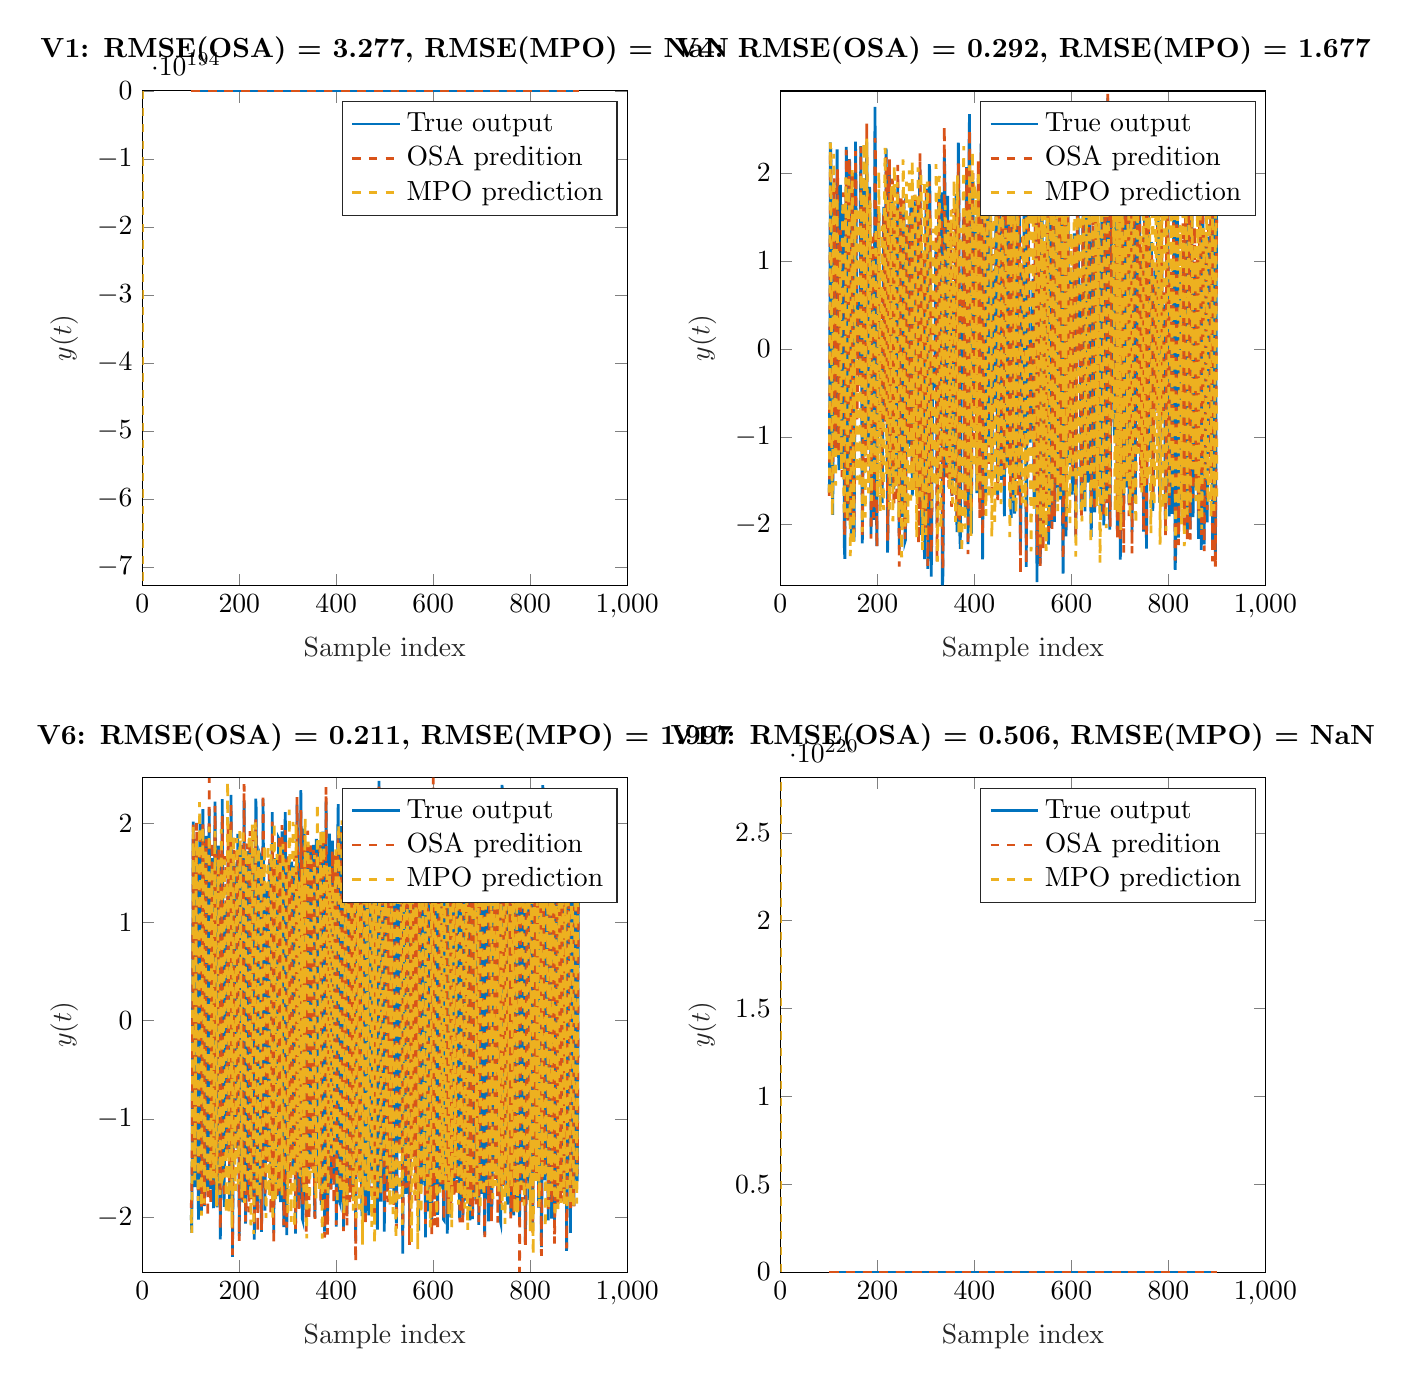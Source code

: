 % This file was created by matlab2tikz.
%
\definecolor{mycolor1}{rgb}{0.0,0.447,0.741}%
\definecolor{mycolor2}{rgb}{0.85,0.325,0.098}%
\definecolor{mycolor3}{rgb}{0.929,0.694,0.125}%
%
\begin{tikzpicture}

\begin{axis}[%
width=6.159cm,
height=6.279cm,
at={(0cm,8.721cm)},
scale only axis,
xmin=0,
xmax=1000,
xlabel style={font=\color{white!15!black}},
xlabel={Sample index},
ymin=-7.267e+194,
ymax=10.055,
ylabel style={font=\color{white!15!black}},
ylabel={$y(t)$},
axis background/.style={fill=white},
title style={font=\bfseries},
title={V1: RMSE(OSA) = 3.277, RMSE(MPO) = NaN},
legend style={legend cell align=left, align=left, draw=white!15!black}
]
\addplot [color=mycolor1, line width=1.0pt]
  table[row sep=crcr]{%
101	-1.441\\
102	0.593\\
103	1.886\\
104	1.336\\
105	-0.809\\
106	-1.854\\
107	-0.899\\
108	0.992\\
109	1.908\\
112	-1.495\\
113	-0.95\\
114	0.588\\
115	1.196\\
116	1.311\\
117	0.191\\
119	-0.404\\
120	-1.293\\
121	-1.259\\
122	-0.603\\
124	1.389\\
125	1.228\\
127	-2.061\\
128	-1.076\\
130	2.202\\
131	1.413\\
132	-0.461\\
133	-1.431\\
134	-0.856\\
135	0.693\\
136	1.706\\
138	-1.463\\
139	-1.545\\
141	1.535\\
142	1.199\\
144	-2.465\\
145	-1.659\\
147	2.282\\
148	1.429\\
149	-0.618\\
150	-1.63\\
151	-0.86\\
152	1.227\\
153	2.236\\
154	1.256\\
155	-0.899\\
156	-2.292\\
157	-1.631\\
159	1.264\\
160	1.582\\
161	1.129\\
162	-0.589\\
163	-1.64\\
164	-1.574\\
165	-1.114\\
167	1.462\\
168	1.592\\
169	0.837\\
170	-0.51\\
171	-0.921\\
172	-0.297\\
173	0.814\\
174	1.131\\
175	0.441\\
176	-1.203\\
177	-1.924\\
178	-0.838\\
179	0.893\\
180	1.667\\
181	1.212\\
183	-1.637\\
184	-1.831\\
186	0.643\\
187	1.062\\
189	0.323\\
190	-0.269\\
192	0.825\\
193	0.754\\
195	-1.804\\
196	-1.333\\
198	1.885\\
199	1.69\\
201	-2.402\\
202	-2.253\\
204	1.966\\
205	1.848\\
207	-2.217\\
208	-1.893\\
210	2.513\\
211	2.377\\
213	-1.36\\
214	-1.859\\
216	0.741\\
217	1.088\\
218	0.622\\
219	-0.701\\
220	-0.931\\
223	-0.369\\
225	1.371\\
226	1.108\\
227	0.214\\
228	-1.311\\
229	-1.976\\
231	1.658\\
232	2.341\\
233	0.923\\
234	-1.187\\
235	-1.709\\
237	0.881\\
238	1.111\\
240	-2.144\\
241	-1.536\\
242	0.723\\
243	1.954\\
244	1.28\\
245	-0.434\\
246	-1.574\\
247	-0.817\\
248	1.043\\
249	1.708\\
250	0.348\\
251	-1.704\\
252	-1.599\\
254	2.363\\
255	2.302\\
257	-2.055\\
258	-2.752\\
259	-1.611\\
260	0.339\\
261	1.461\\
263	0.963\\
264	-0.333\\
265	-1.06\\
266	-0.759\\
269	1.127\\
270	0.638\\
271	-0.562\\
272	-1.187\\
273	-0.671\\
274	0.927\\
275	1.924\\
276	1.0\\
278	-2.309\\
279	-2.278\\
280	-0.728\\
281	1.377\\
282	1.795\\
283	1.19\\
285	-1.136\\
286	-1.149\\
288	1.153\\
289	1.193\\
291	-0.432\\
292	-0.922\\
295	1.011\\
297	-1.528\\
298	-1.37\\
300	1.463\\
301	0.962\\
303	-1.961\\
304	-1.61\\
305	1.17\\
306	2.528\\
307	1.805\\
309	-2.215\\
310	-1.492\\
312	2.381\\
313	1.514\\
315	-2.35\\
316	-1.672\\
317	0.319\\
318	1.616\\
319	1.425\\
321	-1.36\\
322	-1.56\\
323	-0.955\\
324	0.085\\
325	0.638\\
326	1.588\\
327	1.822\\
328	0.84\\
330	-1.693\\
331	-1.453\\
333	1.786\\
334	1.264\\
336	-2.173\\
337	-1.464\\
338	1.038\\
339	2.127\\
340	1.252\\
341	-1.171\\
342	-2.581\\
343	-1.695\\
344	0.914\\
345	2.196\\
348	-0.713\\
350	1.04\\
351	0.763\\
353	-2.422\\
354	-1.388\\
356	2.335\\
357	1.685\\
359	-2.042\\
360	-1.912\\
362	1.321\\
363	1.597\\
364	0.269\\
365	-0.56\\
366	-0.704\\
367	-0.271\\
368	0.961\\
369	1.503\\
370	0.846\\
372	-1.413\\
373	-1.654\\
374	-0.842\\
375	0.644\\
376	1.456\\
377	1.395\\
379	-1.644\\
380	-1.486\\
381	-0.633\\
382	0.849\\
383	1.811\\
384	1.015\\
386	-1.029\\
387	-0.726\\
389	0.91\\
390	1.261\\
393	-1.168\\
396	0.514\\
397	0.268\\
398	-0.824\\
399	-1.06\\
400	-0.314\\
401	1.405\\
402	1.877\\
404	-1.291\\
405	-1.778\\
406	-0.56\\
407	1.865\\
408	2.277\\
410	-1.806\\
411	-2.017\\
413	2.165\\
414	2.15\\
416	-2.885\\
417	-2.784\\
419	1.872\\
420	2.356\\
423	-1.167\\
424	-0.963\\
426	0.237\\
428	0.669\\
429	1.112\\
430	0.616\\
431	-0.785\\
432	-1.264\\
433	-0.843\\
434	0.613\\
435	1.448\\
436	0.284\\
437	-1.878\\
438	-2.484\\
439	-0.873\\
440	2.055\\
441	2.884\\
442	1.417\\
443	-0.836\\
444	-2.0\\
445	-1.522\\
446	0.553\\
447	1.685\\
449	-0.225\\
450	-0.632\\
451	0.229\\
452	0.653\\
453	0.247\\
454	-1.164\\
455	-1.87\\
456	-0.742\\
457	0.994\\
458	1.785\\
459	0.601\\
460	-1.114\\
461	-1.569\\
462	-0.304\\
463	1.458\\
464	2.022\\
465	1.047\\
466	-1.158\\
467	-1.767\\
468	-0.859\\
469	0.61\\
470	1.459\\
471	1.326\\
473	-1.586\\
474	-1.609\\
475	-0.809\\
477	1.511\\
479	0.003\\
480	-1.37\\
481	-1.545\\
483	1.253\\
484	1.735\\
485	1.247\\
487	-1.041\\
488	-1.195\\
490	0.076\\
491	0.413\\
493	0.027\\
494	-0.357\\
495	-0.408\\
497	0.226\\
498	0.157\\
500	-0.807\\
501	-0.554\\
503	1.457\\
504	1.619\\
506	-0.936\\
507	-0.829\\
509	0.977\\
510	0.607\\
511	-1.535\\
512	-2.383\\
513	-0.92\\
514	1.867\\
515	2.868\\
516	1.441\\
517	-1.54\\
518	-3.024\\
519	-1.882\\
521	2.55\\
522	1.92\\
523	0.118\\
524	-0.775\\
525	-0.778\\
526	0.462\\
527	0.88\\
528	0.377\\
529	-0.801\\
530	-1.24\\
532	0.299\\
534	-0.053\\
535	0.091\\
536	0.652\\
537	0.676\\
538	-0.225\\
539	-1.64\\
540	-1.625\\
542	2.099\\
543	2.429\\
545	-1.266\\
546	-1.581\\
547	-0.725\\
548	0.952\\
549	1.392\\
551	-1.369\\
552	-1.135\\
554	0.704\\
555	0.486\\
556	-0.598\\
557	-0.838\\
558	-0.004\\
559	1.31\\
560	1.317\\
562	-1.456\\
563	-1.179\\
565	1.709\\
566	1.529\\
568	-1.641\\
569	-1.656\\
571	1.322\\
572	1.107\\
573	0.234\\
574	-1.419\\
575	-2.127\\
577	0.771\\
578	2.128\\
579	1.927\\
581	-0.989\\
582	-1.742\\
583	-1.238\\
585	1.605\\
586	1.245\\
589	-0.894\\
590	-0.801\\
591	-0.091\\
592	0.059\\
595	-0.457\\
597	0.189\\
598	0.962\\
599	1.24\\
600	0.767\\
602	-1.159\\
603	-1.208\\
606	1.484\\
608	-0.64\\
609	-0.568\\
611	0.447\\
612	-0.195\\
613	-1.598\\
614	-2.045\\
615	-0.22\\
616	2.258\\
617	2.428\\
618	1.044\\
619	-1.713\\
620	-2.141\\
621	-0.553\\
622	1.587\\
623	2.407\\
624	0.645\\
625	-1.802\\
626	-1.969\\
628	1.576\\
629	1.694\\
630	0.386\\
631	-1.476\\
632	-1.886\\
634	0.466\\
635	0.772\\
636	0.419\\
639	0.138\\
641	-0.873\\
642	-0.365\\
643	1.038\\
644	1.78\\
645	1.045\\
646	-1.09\\
647	-2.407\\
648	-1.295\\
649	0.455\\
650	1.628\\
651	1.271\\
653	-1.721\\
654	-0.953\\
655	0.544\\
656	1.003\\
657	0.403\\
658	-0.832\\
659	-0.695\\
661	1.668\\
662	1.348\\
664	-1.514\\
665	-1.114\\
666	0.279\\
667	0.944\\
668	0.447\\
669	-1.01\\
670	-1.649\\
671	-0.891\\
672	1.056\\
673	2.321\\
674	1.11\\
676	-2.166\\
677	-2.039\\
678	-0.448\\
679	1.718\\
680	2.412\\
681	1.695\\
683	-1.312\\
684	-1.481\\
685	-0.776\\
687	1.033\\
688	0.289\\
689	-0.839\\
690	-1.022\\
693	1.263\\
694	0.857\\
695	-0.409\\
696	-1.087\\
697	-1.26\\
700	1.631\\
701	1.683\\
704	-1.588\\
705	-1.096\\
707	0.668\\
708	0.852\\
709	-0.427\\
710	-1.165\\
711	-0.615\\
712	0.928\\
713	1.18\\
714	0.195\\
715	-1.209\\
716	-1.79\\
718	2.319\\
719	1.948\\
720	0.205\\
721	-2.289\\
722	-1.774\\
724	2.374\\
725	1.902\\
727	-2.688\\
728	-2.165\\
730	1.826\\
731	1.399\\
733	-1.659\\
734	-1.358\\
736	1.623\\
737	1.375\\
739	-0.388\\
742	-0.632\\
743	-0.188\\
745	1.641\\
746	1.186\\
748	-2.111\\
749	-2.319\\
751	1.332\\
752	1.516\\
754	-0.893\\
755	-1.204\\
757	1.995\\
758	1.332\\
760	-1.858\\
761	-1.404\\
763	1.446\\
764	1.247\\
766	-1.17\\
767	-0.744\\
768	0.432\\
769	0.626\\
771	-1.656\\
772	-1.565\\
774	1.989\\
775	2.629\\
778	-1.931\\
779	-1.505\\
781	1.653\\
782	1.731\\
785	-1.676\\
786	-0.708\\
787	0.809\\
788	1.427\\
789	0.574\\
791	-2.287\\
792	-1.233\\
793	0.746\\
794	1.736\\
795	1.93\\
797	-0.726\\
798	-1.352\\
799	-0.872\\
800	0.191\\
802	1.088\\
804	-0.336\\
805	-1.269\\
806	-1.349\\
808	0.796\\
809	1.094\\
810	0.43\\
811	-1.02\\
812	-1.46\\
813	-0.501\\
814	1.497\\
815	1.481\\
817	-0.986\\
818	-1.177\\
820	2.21\\
821	1.305\\
823	-2.676\\
824	-1.554\\
825	0.864\\
826	2.208\\
827	0.997\\
828	-1.269\\
829	-2.359\\
830	-1.072\\
831	1.636\\
832	2.528\\
834	-1.539\\
835	-2.261\\
836	-0.936\\
837	1.336\\
838	2.397\\
839	1.63\\
841	-1.056\\
843	-1.147\\
844	-0.904\\
847	1.476\\
848	0.801\\
850	-1.655\\
851	-1.281\\
853	2.027\\
854	1.089\\
855	-1.001\\
856	-1.778\\
857	-1.057\\
858	1.395\\
859	2.805\\
860	1.544\\
862	-2.311\\
863	-1.778\\
865	0.715\\
867	0.224\\
868	-0.273\\
869	-0.022\\
870	0.661\\
871	0.352\\
872	-0.733\\
873	-1.222\\
874	-0.623\\
875	0.801\\
876	1.597\\
877	1.528\\
879	-1.399\\
880	-1.354\\
882	1.085\\
883	1.224\\
884	0.249\\
885	-1.518\\
886	-2.134\\
888	0.825\\
889	2.175\\
890	1.263\\
891	-0.458\\
892	-1.456\\
893	-1.663\\
895	1.898\\
896	1.695\\
898	-0.906\\
899	-1.37\\
900	-0.848\\
};
\addlegendentry{True output}

\addplot [color=mycolor2, dashed, line width=1.0pt]
  table[row sep=crcr]{%
101	-5.027\\
102	-3.601\\
103	-2.89\\
104	2.905\\
105	-0.513\\
106	1.712\\
108	-1.724\\
109	1.449\\
110	1.798\\
111	7.977\\
112	-2.115\\
113	-4.379\\
114	1.178\\
115	-1.441\\
116	5.307\\
117	-4.076\\
118	9.582\\
120	-4.239\\
121	3.578\\
122	-3.308\\
123	-4.891\\
124	1.663\\
125	1.578\\
126	-3.739\\
127	0.928\\
128	2.368\\
129	-7.908\\
130	2.124\\
131	0.104\\
132	1.731\\
133	2.466\\
134	0.064\\
135	0.325\\
136	-0.734\\
137	-1.201\\
138	2.767\\
139	-0.27\\
140	3.391\\
141	-4.223\\
142	3.658\\
143	-2.271\\
144	-1.265\\
145	-2.157\\
146	2.334\\
147	2.146\\
148	-1.537\\
149	3.372\\
150	4.075\\
151	-0.546\\
152	-3.815\\
153	2.838\\
154	2.755\\
155	-1.286\\
156	3.785\\
157	-4.707\\
158	-1.801\\
159	-3.092\\
160	2.454\\
161	5.017\\
162	-5.593\\
163	5.08\\
164	-5.135\\
165	-5.33\\
166	-3.57\\
167	-0.24\\
168	0.208\\
169	4.158\\
170	0.34\\
171	1.913\\
172	4.489\\
174	1.135\\
175	-2.157\\
176	-3.238\\
177	1.316\\
178	2.928\\
179	0.472\\
180	-4.136\\
181	4.277\\
182	4.878\\
183	-1.014\\
184	-2.125\\
185	-4.38\\
186	-1.194\\
187	-5.693\\
188	3.686\\
189	3.998\\
190	-2.264\\
191	6.588\\
192	5.331\\
193	-0.008\\
194	-7.283\\
195	0.965\\
196	-0.798\\
197	0.276\\
198	2.616\\
199	-0.923\\
200	1.356\\
201	-3.023\\
202	-5.781\\
203	1.992\\
204	-4.19\\
205	4.401\\
206	0.899\\
207	2.1\\
208	-4.468\\
209	-1.073\\
210	0.42\\
211	5.421\\
212	2.48\\
213	7.07\\
214	-0.326\\
215	0.978\\
216	-3.668\\
217	0.328\\
219	-0.534\\
220	2.317\\
221	2.463\\
222	-9.103\\
223	-2.733\\
224	1.268\\
225	-4.481\\
226	1.92\\
227	3.895\\
228	1.271\\
229	-5.584\\
230	3.808\\
231	0.369\\
232	3.583\\
233	0.985\\
234	0.285\\
235	1.883\\
236	-0.949\\
237	-1.872\\
238	-1.949\\
239	-3.051\\
240	-3.579\\
241	-2.541\\
242	6.197\\
243	-3.028\\
244	3.549\\
245	-1.894\\
246	2.031\\
247	-0.751\\
248	1.996\\
249	3.369\\
250	0.419\\
251	-0.131\\
252	0.201\\
253	-1.052\\
254	0.712\\
255	4.405\\
257	-3.938\\
258	-4.779\\
259	-2.76\\
260	0.819\\
261	-5.012\\
262	-2.094\\
263	7.741\\
264	-6.012\\
265	6.531\\
266	3.437\\
267	-2.425\\
269	-0.872\\
270	2.321\\
271	-1.398\\
272	-1.279\\
273	1.904\\
274	2.452\\
275	2.635\\
276	-3.595\\
277	5.497\\
278	-2.213\\
279	-3.91\\
280	0.965\\
282	-1.0\\
283	5.128\\
284	3.724\\
285	1.542\\
286	-2.959\\
287	-1.939\\
288	2.821\\
289	2.767\\
290	-3.678\\
291	3.339\\
292	-2.706\\
293	2.181\\
294	2.812\\
296	-4.92\\
297	-2.634\\
298	1.122\\
299	-3.468\\
300	1.012\\
301	-3.154\\
302	3.907\\
303	-1.694\\
304	-1.031\\
305	9.181\\
306	-0.106\\
307	4.664\\
308	-3.241\\
309	2.026\\
310	-2.913\\
311	-0.735\\
312	5.492\\
313	0.419\\
314	-0.718\\
315	-1.23\\
316	-3.291\\
317	-2.341\\
318	-5.276\\
319	1.741\\
320	5.47\\
321	-0.595\\
322	-0.29\\
323	-1.506\\
324	-0.293\\
325	-5.572\\
326	2.968\\
327	2.922\\
328	0.403\\
329	0.623\\
330	-2.464\\
331	-3.429\\
332	-6.051\\
333	2.997\\
334	-0.258\\
335	0.873\\
336	-0.061\\
337	-1.695\\
338	6.069\\
339	-2.323\\
340	4.275\\
341	0.043\\
342	-1.935\\
343	-4.839\\
344	0.762\\
345	-1.126\\
346	1.209\\
347	9.052\\
348	3.495\\
350	1.082\\
351	1.499\\
353	-8.594\\
354	-1.255\\
355	0.415\\
356	2.921\\
357	3.553\\
358	-2.78\\
359	3.855\\
360	-5.028\\
361	-1.293\\
362	-1.08\\
363	-2.835\\
364	-2.295\\
365	6.645\\
366	4.085\\
367	-4.381\\
368	-0.612\\
369	-1.504\\
370	4.917\\
371	0.528\\
372	1.278\\
373	-1.505\\
374	-1.165\\
375	0.118\\
376	-1.41\\
377	2.524\\
378	-6.032\\
379	4.676\\
381	-3.782\\
382	2.208\\
383	0.942\\
384	-3.798\\
385	2.18\\
386	0.063\\
387	1.68\\
388	-2.48\\
389	-2.584\\
390	0.535\\
391	-0.44\\
392	-0.657\\
394	1.914\\
395	-3.603\\
396	-2.468\\
397	0.774\\
398	-3.362\\
399	2.859\\
400	-3.112\\
401	8.246\\
402	-2.465\\
403	-4.147\\
404	0.594\\
405	0.226\\
407	-3.286\\
408	6.157\\
409	-0.995\\
410	4.573\\
411	-1.417\\
412	1.236\\
413	-2.151\\
414	5.089\\
415	0.476\\
416	-0.853\\
417	-11.174\\
418	-3.098\\
419	-3.729\\
420	4.107\\
421	3.423\\
422	8.686\\
423	-1.518\\
424	2.869\\
425	-6.696\\
426	-4.122\\
427	-2.781\\
428	-0.155\\
429	3.315\\
430	-0.485\\
431	-2.761\\
432	4.379\\
433	3.597\\
434	1.916\\
435	-3.139\\
436	-1.299\\
437	-5.026\\
438	-4.394\\
439	-4.131\\
440	4.19\\
442	5.259\\
443	7.822\\
444	3.71\\
445	-4.519\\
446	-1.545\\
447	-0.26\\
448	-4.291\\
449	1.794\\
451	4.358\\
452	-0.339\\
453	2.77\\
454	-5.097\\
455	-1.393\\
456	0.593\\
457	-1.363\\
458	-1.667\\
459	-1.647\\
460	-5.137\\
461	1.308\\
462	2.67\\
463	-3.608\\
464	0.635\\
465	-1.4\\
466	-0.576\\
467	3.919\\
468	-1.264\\
469	-0.609\\
470	-7.006\\
471	5.672\\
472	-0.097\\
473	2.23\\
474	-2.924\\
476	2.936\\
477	-5.415\\
478	1.896\\
479	0.593\\
480	-4.49\\
481	-4.632\\
482	3.617\\
483	-4.602\\
485	6.844\\
486	-0.278\\
487	3.257\\
488	-0.73\\
489	0.624\\
491	-4.972\\
492	-1.467\\
493	-2.319\\
494	3.553\\
495	-2.624\\
496	-0.197\\
497	-1.147\\
498	-0.31\\
499	-3.757\\
500	-5.498\\
501	0.583\\
502	-4.767\\
503	4.714\\
504	3.035\\
505	0.441\\
506	5.343\\
507	4.912\\
508	2.973\\
509	-6.557\\
510	-0.456\\
511	-6.928\\
512	-4.218\\
514	2.965\\
515	5.439\\
516	3.438\\
517	2.254\\
518	-6.16\\
519	-9.386\\
521	1.985\\
522	3.204\\
523	-0.832\\
524	6.733\\
525	1.478\\
526	4.719\\
527	-3.534\\
528	-1.042\\
529	5.569\\
531	-3.248\\
532	-2.864\\
533	-8.121\\
534	-0.379\\
535	-1.227\\
536	4.405\\
537	-1.441\\
539	1.69\\
540	-3.172\\
541	-2.105\\
542	-3.216\\
543	8.518\\
544	-0.017\\
546	2.62\\
547	-4.864\\
548	4.12\\
549	0.682\\
550	0.35\\
551	-6.273\\
552	3.831\\
554	-8.15\\
555	-1.994\\
556	-6.892\\
557	1.063\\
558	0.857\\
559	2.534\\
560	0.584\\
561	0.155\\
562	-1.875\\
563	-1.488\\
564	3.015\\
565	-0.914\\
566	2.545\\
567	2.361\\
568	1.348\\
570	-5.518\\
571	3.318\\
572	-5.147\\
573	2.663\\
574	-2.72\\
575	1.354\\
576	-3.101\\
577	-4.595\\
578	3.735\\
579	1.973\\
580	-0.646\\
581	3.658\\
583	-1.743\\
584	0.297\\
586	-4.879\\
587	4.105\\
588	2.324\\
589	4.737\\
590	-0.412\\
591	0.821\\
592	-6.019\\
593	-5.443\\
594	-0.5\\
595	-3.918\\
596	-1.056\\
597	-1.509\\
599	2.054\\
600	5.713\\
601	-1.535\\
602	2.567\\
603	-2.149\\
604	-0.562\\
605	-3.841\\
606	5.524\\
607	-1.006\\
608	-1.973\\
609	3.911\\
610	3.577\\
611	1.715\\
612	-4.436\\
613	-3.844\\
614	-4.961\\
615	-3.02\\
617	5.855\\
618	4.826\\
619	-7.289\\
620	0.379\\
621	-3.391\\
622	-1.824\\
623	4.057\\
624	-3.505\\
625	2.294\\
626	-1.982\\
627	-3.335\\
629	0.578\\
630	-1.529\\
631	0.699\\
632	-1.93\\
633	-3.318\\
634	-3.011\\
635	-1.07\\
636	-0.089\\
637	2.468\\
638	1.217\\
639	1.407\\
640	-0.277\\
641	2.392\\
642	-0.249\\
643	0.982\\
644	-0.474\\
645	6.249\\
647	-6.09\\
648	-1.782\\
649	-0.976\\
650	-2.797\\
651	0.833\\
652	1.11\\
653	-2.35\\
654	0.286\\
655	-1.892\\
656	-5.234\\
657	-1.847\\
658	-2.947\\
659	2.67\\
660	3.975\\
661	1.167\\
662	0.531\\
663	1.812\\
664	1.229\\
665	-0.313\\
666	-2.542\\
667	-1.074\\
668	-0.562\\
669	-4.54\\
670	2.551\\
671	-1.667\\
672	4.848\\
673	-0.362\\
674	0.99\\
675	-0.688\\
676	-1.03\\
677	-1.72\\
678	-3.731\\
679	0.499\\
680	3.089\\
681	10.055\\
682	-0.729\\
683	4.328\\
685	-3.131\\
686	-2.502\\
687	-2.973\\
688	-2.046\\
689	-4.69\\
690	0.515\\
691	1.178\\
692	-6.085\\
693	2.764\\
694	-1.944\\
695	1.864\\
696	1.024\\
697	-3.361\\
698	0.295\\
699	2.418\\
700	-0.322\\
701	0.665\\
702	3.464\\
703	4.891\\
704	-0.032\\
705	0.202\\
706	-2.115\\
707	-2.33\\
708	-1.003\\
709	-3.098\\
710	-1.9\\
712	3.19\\
713	0.06\\
714	-1.073\\
715	-4.22\\
716	1.27\\
717	3.617\\
718	1.15\\
719	2.328\\
720	1.422\\
721	-2.996\\
722	0.618\\
723	0.827\\
724	-3.96\\
725	4.565\\
726	-1.73\\
727	-0.004\\
728	-7.636\\
729	-5.833\\
731	1.252\\
732	2.196\\
733	1.805\\
735	-0.909\\
736	-4.256\\
737	2.369\\
738	3.14\\
740	5.85\\
741	-1.532\\
742	0.977\\
743	-4.216\\
744	3.472\\
745	5.695\\
746	-0.454\\
747	-1.764\\
748	-3.732\\
749	-3.722\\
750	-6.07\\
751	0.261\\
752	-3.298\\
753	3.467\\
754	0.861\\
755	2.608\\
756	5.924\\
757	2.096\\
758	1.34\\
759	-0.245\\
760	-0.848\\
762	0.717\\
763	-2.991\\
764	-2.268\\
765	0.283\\
766	1.409\\
767	5.22\\
768	0.033\\
769	-0.282\\
770	-6.109\\
771	-5.593\\
772	-0.797\\
773	1.825\\
774	1.963\\
775	5.779\\
776	4.12\\
777	3.837\\
779	-1.668\\
780	-2.426\\
781	-1.852\\
782	-2.085\\
783	1.798\\
784	6.902\\
785	-1.218\\
786	-1.634\\
787	-3.887\\
788	-0.478\\
789	-3.926\\
790	5.643\\
791	-3.842\\
792	-0.594\\
793	0.597\\
794	-4.361\\
795	6.576\\
796	-2.776\\
797	1.35\\
798	4.195\\
799	-0.029\\
800	2.047\\
801	-2.181\\
802	1.187\\
803	-1.436\\
804	2.855\\
805	0.75\\
806	-4.461\\
807	3.384\\
808	-2.522\\
809	-0.081\\
810	-0.526\\
811	-2.641\\
812	0.462\\
813	1.045\\
814	5.857\\
815	-0.788\\
816	1.302\\
817	-0.434\\
818	1.151\\
819	9.741\\
820	-1.828\\
821	0.994\\
822	-2.611\\
823	-0.032\\
824	-5.818\\
826	-1.596\\
827	2.561\\
828	2.105\\
829	0.372\\
830	0.307\\
831	-1.433\\
832	4.288\\
833	1.843\\
834	5.364\\
835	-3.268\\
836	-0.502\\
837	3.272\\
838	1.273\\
839	4.59\\
840	1.005\\
841	2.986\\
842	3.136\\
843	-5.431\\
844	-1.639\\
845	-1.307\\
846	1.236\\
847	0.451\\
848	-1.442\\
849	0.302\\
850	0.673\\
851	1.513\\
852	1.238\\
853	-0.372\\
854	1.726\\
855	0.698\\
856	-0.778\\
857	-5.426\\
858	4.828\\
859	1.494\\
860	5.672\\
861	8.241\\
862	-0.042\\
863	-2.903\\
864	-4.454\\
865	0.019\\
866	-5.493\\
867	-0.613\\
869	3.688\\
870	-0.556\\
871	-0.773\\
872	0.518\\
873	2.759\\
874	-0.928\\
875	3.505\\
876	-1.437\\
877	6.635\\
878	-2.067\\
879	-1.211\\
880	0.033\\
881	0.727\\
882	-1.859\\
883	-0.277\\
884	2.059\\
885	-4.093\\
886	-0.29\\
887	1.045\\
888	-7.774\\
889	2.776\\
890	2.378\\
891	1.327\\
892	2.313\\
893	-4.869\\
894	2.354\\
895	2.369\\
896	3.926\\
897	4.22\\
898	-0.778\\
899	0.475\\
900	4.926\\
};
\addlegendentry{OSA predition}

\addplot [color=mycolor3, dashed, line width=1.0pt]
  table[row sep=crcr]{%
0	-0\\
0	0\\
0	0\\
0	0\\
0	-0\\
0	0\\
0	0\\
0	-0\\
0	-0\\
0	0\\
0	0\\
0	-0\\
0	-7.267e+194\\
};
\addlegendentry{MPO prediction}

\end{axis}

\begin{axis}[%
width=6.159cm,
height=6.279cm,
at={(8.104cm,8.721cm)},
scale only axis,
xmin=0,
xmax=1000,
xlabel style={font=\color{white!15!black}},
xlabel={Sample index},
ymin=-2.689,
ymax=2.931,
ylabel style={font=\color{white!15!black}},
ylabel={$y(t)$},
axis background/.style={fill=white},
title style={font=\bfseries},
title={V4: RMSE(OSA) = 0.292, RMSE(MPO) = 1.677},
legend style={legend cell align=left, align=left, draw=white!15!black}
]
\addplot [color=mycolor1, line width=1.0pt]
  table[row sep=crcr]{%
101	-1.634\\
102	0.051\\
103	2.346\\
104	2.239\\
105	1.465\\
106	0.294\\
107	-1.191\\
108	-1.887\\
109	-0.894\\
110	0.776\\
111	1.615\\
112	0.917\\
113	-0.351\\
114	-1.011\\
115	-0.745\\
116	0.914\\
117	2.267\\
118	1.485\\
119	0.042\\
120	-1.22\\
121	-1.378\\
122	-0.077\\
123	0.998\\
124	1.864\\
125	0.946\\
126	-0.64\\
127	-1.205\\
128	-0.314\\
129	1.355\\
130	1.548\\
131	-0.302\\
132	-2.289\\
133	-2.387\\
134	-1.096\\
135	1.122\\
136	2.294\\
137	1.732\\
138	-0.057\\
139	-1.936\\
140	-1.641\\
141	-0.15\\
142	2.156\\
143	2.117\\
144	1.056\\
145	-0.892\\
146	-2.106\\
147	-1.01\\
148	0.982\\
149	1.797\\
150	0.62\\
151	-1.58\\
152	-2.188\\
153	-1.341\\
154	0.678\\
155	2.356\\
156	1.795\\
157	0.681\\
158	0.049\\
159	0.181\\
160	0.523\\
161	0.518\\
162	0.245\\
163	-0.335\\
164	-0.105\\
165	1.733\\
166	2.303\\
167	1.337\\
168	-0.874\\
169	-2.212\\
170	-1.586\\
171	-0.084\\
172	1.826\\
173	1.755\\
174	0.303\\
175	-1.081\\
176	-1.139\\
177	0.96\\
178	2.347\\
179	1.62\\
180	0.524\\
181	-1.143\\
182	-0.761\\
183	0.816\\
184	1.842\\
185	1.293\\
186	-0.681\\
187	-2.105\\
188	-1.352\\
189	-0.056\\
190	1.149\\
191	-0.337\\
192	-1.944\\
193	-1.29\\
194	0.47\\
195	2.751\\
196	2.146\\
197	0.958\\
198	-1.777\\
199	-2.242\\
200	-1.08\\
201	0.584\\
202	1.522\\
203	1.592\\
204	0.465\\
205	-0.215\\
206	-0.518\\
207	0.171\\
208	0.119\\
209	-1.066\\
210	-1.753\\
211	-0.959\\
212	0.486\\
213	1.614\\
214	1.093\\
215	0.007\\
216	-0.476\\
217	0.887\\
218	2.279\\
219	1.871\\
220	0.106\\
221	-2.316\\
222	-2.088\\
223	-0.558\\
224	1.938\\
225	2.059\\
226	1.218\\
227	-0.335\\
228	-1.569\\
229	-1.17\\
230	0.909\\
231	1.842\\
232	0.893\\
233	-1.088\\
234	-1.595\\
235	-0.774\\
236	0.623\\
237	1.445\\
238	0.906\\
239	-0.947\\
240	-1.506\\
241	0.042\\
242	1.871\\
243	1.455\\
244	-0.697\\
245	-2.28\\
246	-1.912\\
247	-0.784\\
248	1.26\\
249	1.571\\
250	0.07\\
251	-1.911\\
252	-1.825\\
253	-0.23\\
254	1.6\\
255	1.623\\
256	0.26\\
257	-2.191\\
258	-2.172\\
259	-1.544\\
260	-0.39\\
261	0.974\\
262	1.413\\
263	0.723\\
264	-0.205\\
265	-1.071\\
266	-1.112\\
267	-0.502\\
268	1.12\\
269	1.67\\
270	0.802\\
271	-0.909\\
272	-1.668\\
273	-1.574\\
274	-0.513\\
275	1.316\\
276	1.675\\
277	0.527\\
278	-1.397\\
279	-1.49\\
280	-0.508\\
281	0.792\\
282	1.648\\
283	0.839\\
284	-1.252\\
285	-1.773\\
286	-0.671\\
287	1.931\\
288	2.04\\
289	1.168\\
290	-0.499\\
291	-2.114\\
292	-1.525\\
293	-0.45\\
294	0.866\\
295	0.845\\
296	-0.938\\
297	-2.39\\
298	-1.799\\
299	-0.598\\
300	1.494\\
301	1.822\\
302	0.992\\
303	-1.432\\
304	-2.502\\
305	-1.813\\
306	-0.061\\
307	2.098\\
308	2.019\\
309	1.135\\
310	-1.087\\
311	-2.59\\
312	-2.203\\
313	-1.274\\
314	-0.463\\
315	-0.138\\
316	-0.306\\
317	-0.269\\
318	-0.446\\
319	0.064\\
320	1.049\\
321	1.122\\
322	-0.336\\
323	-1.99\\
324	-1.445\\
325	0.114\\
326	1.644\\
327	1.742\\
328	0.619\\
329	-0.767\\
330	-0.853\\
331	0.743\\
332	1.778\\
333	0.425\\
334	-2.689\\
335	-2.625\\
336	-1.945\\
337	0.077\\
338	2.182\\
339	2.057\\
340	1.146\\
341	-0.326\\
342	-1.415\\
343	-0.447\\
344	0.966\\
345	1.738\\
346	0.403\\
347	-1.064\\
348	-1.27\\
349	-0.778\\
350	0.751\\
351	1.298\\
352	0.16\\
353	-1.605\\
354	-1.67\\
355	-0.26\\
356	0.725\\
357	0.218\\
358	-0.597\\
359	-1.505\\
360	-0.597\\
361	0.957\\
362	1.757\\
363	0.128\\
364	-2.083\\
365	-1.644\\
366	0.519\\
367	2.344\\
368	1.893\\
369	0.145\\
370	-2.102\\
371	-2.275\\
372	-1.363\\
373	-0.515\\
374	0.032\\
375	0.549\\
376	0.75\\
377	1.366\\
378	1.342\\
379	0.511\\
380	-1.224\\
381	-1.882\\
382	-0.767\\
383	1.231\\
384	2.064\\
385	1.243\\
386	-0.999\\
387	-2.221\\
388	-0.701\\
389	2.304\\
390	2.668\\
391	1.684\\
392	0.177\\
393	-1.931\\
394	-2.101\\
395	-0.625\\
396	1.852\\
397	1.909\\
398	0.993\\
399	-0.36\\
400	-0.742\\
401	0.049\\
402	1.052\\
403	1.44\\
404	0.137\\
405	-1.64\\
406	-1.178\\
407	0.386\\
408	1.942\\
409	0.999\\
410	-0.894\\
411	-1.749\\
412	-0.737\\
413	1.956\\
414	2.339\\
415	1.128\\
416	-0.991\\
417	-2.392\\
418	-1.544\\
419	0.095\\
420	1.593\\
421	1.438\\
422	-0.309\\
423	-1.694\\
424	-1.582\\
425	-0.273\\
426	1.572\\
427	1.751\\
428	0.621\\
429	-1.001\\
430	-1.095\\
431	-0.039\\
432	1.494\\
433	1.773\\
434	1.227\\
435	-0.194\\
436	-1.431\\
437	-1.099\\
438	0.339\\
439	0.849\\
440	0.865\\
441	0.061\\
442	-0.674\\
443	-0.497\\
444	0.986\\
445	2.102\\
446	1.052\\
447	-0.511\\
448	-1.666\\
449	-0.984\\
450	1.239\\
451	2.685\\
452	2.267\\
453	1.564\\
454	0.187\\
455	-1.032\\
456	-1.49\\
457	-0.39\\
458	0.925\\
459	1.372\\
460	0.037\\
461	-1.635\\
462	-1.903\\
463	-0.615\\
464	1.708\\
465	2.236\\
466	1.266\\
467	0.079\\
468	-1.316\\
469	-1.31\\
470	-0.475\\
471	1.61\\
472	2.196\\
473	1.11\\
474	-0.372\\
475	-1.816\\
476	-1.921\\
477	-1.369\\
478	-0.207\\
479	1.556\\
480	1.513\\
481	0.201\\
482	-1.37\\
483	-1.873\\
484	-1.186\\
485	0.408\\
486	1.651\\
487	1.161\\
488	-0.493\\
489	-1.353\\
490	0.179\\
491	2.418\\
492	2.371\\
493	1.277\\
494	-0.939\\
495	-2.3\\
496	-1.761\\
497	-0.717\\
498	0.888\\
499	0.775\\
500	-0.062\\
501	-1.059\\
502	0.157\\
503	2.408\\
504	2.174\\
505	1.089\\
506	-1.135\\
507	-2.479\\
508	-1.552\\
509	0.371\\
510	2.368\\
511	1.94\\
512	0.92\\
513	0.407\\
514	-0.682\\
515	-1.066\\
516	-0.905\\
517	-0.511\\
518	-0.514\\
519	-0.434\\
520	0.521\\
521	0.795\\
522	-0.396\\
523	-1.719\\
524	-1.298\\
525	0.495\\
526	2.269\\
527	1.872\\
528	0.107\\
529	-2.652\\
530	-2.209\\
531	-1.094\\
532	1.187\\
533	1.891\\
534	0.564\\
535	-1.98\\
536	-2.443\\
537	-1.401\\
538	0.385\\
539	1.722\\
540	1.391\\
541	-0.695\\
542	-2.103\\
543	-1.38\\
544	-0.066\\
545	1.034\\
546	0.271\\
547	-1.239\\
548	-1.43\\
549	-0.213\\
550	2.167\\
551	1.969\\
552	-0.087\\
553	-2.227\\
554	-1.773\\
555	-0.002\\
556	1.898\\
557	1.656\\
558	0.326\\
559	-2.036\\
560	-1.95\\
561	0.081\\
562	2.131\\
563	1.785\\
564	0.109\\
565	-1.967\\
566	-1.747\\
567	-0.919\\
568	0.977\\
569	1.549\\
570	0.382\\
571	-1.31\\
572	-1.581\\
573	-0.228\\
574	1.444\\
575	1.228\\
576	-0.132\\
577	-1.715\\
578	-1.153\\
579	0.625\\
580	1.667\\
581	0.874\\
582	-1.998\\
583	-2.556\\
584	-1.723\\
585	-0.075\\
586	1.124\\
587	0.724\\
588	-0.965\\
589	-2.131\\
590	-1.784\\
591	-0.418\\
592	1.221\\
593	1.831\\
594	0.419\\
595	-0.762\\
596	-1.316\\
597	-1.014\\
598	-0.216\\
599	0.764\\
600	0.838\\
601	-0.214\\
602	-1.657\\
603	-1.187\\
604	-0.584\\
605	0.461\\
606	1.311\\
607	0.753\\
608	-0.851\\
609	-2.136\\
610	-1.465\\
611	-0.261\\
612	1.367\\
613	1.883\\
614	1.587\\
615	0.836\\
616	0.737\\
617	0.529\\
618	0.282\\
619	-0.621\\
620	-1.809\\
621	-1.874\\
622	-1.092\\
623	0.336\\
624	1.672\\
625	1.451\\
626	0.558\\
627	-0.715\\
628	-1.849\\
629	-0.906\\
630	0.774\\
631	1.576\\
632	0.725\\
633	-0.884\\
634	-1.52\\
635	-0.975\\
636	1.008\\
637	2.455\\
638	1.714\\
639	0.087\\
640	-1.741\\
641	-2.137\\
642	-1.752\\
643	-1.215\\
644	0.133\\
645	1.311\\
646	1.037\\
647	-0.391\\
648	-1.86\\
649	-1.72\\
650	-0.462\\
651	1.845\\
652	2.163\\
653	1.433\\
654	-0.1\\
655	-1.416\\
656	-1.092\\
657	0.195\\
658	1.348\\
659	0.552\\
660	-1.397\\
661	-1.86\\
662	-0.699\\
663	1.942\\
664	2.386\\
665	1.166\\
666	-0.823\\
667	-2.008\\
668	-0.778\\
669	1.075\\
670	1.972\\
671	1.121\\
672	-0.647\\
673	-1.624\\
674	0.21\\
675	2.852\\
676	2.517\\
677	1.34\\
678	-0.273\\
679	-2.055\\
680	-1.776\\
681	-0.787\\
682	1.163\\
683	1.863\\
684	1.11\\
685	0.633\\
686	0.178\\
687	-0.236\\
688	-0.797\\
689	-0.992\\
690	-0.154\\
691	1.195\\
692	1.828\\
693	1.143\\
694	-1.137\\
695	-2.13\\
696	-1.424\\
697	0.844\\
698	2.567\\
699	1.659\\
700	-0.092\\
701	-2.396\\
702	-1.891\\
703	-0.314\\
704	1.831\\
705	2.123\\
706	0.864\\
707	-1.661\\
708	-1.95\\
709	-0.644\\
710	1.392\\
711	1.652\\
712	0.228\\
713	-1.257\\
714	-1.576\\
715	0.292\\
716	2.411\\
717	1.805\\
718	-0.289\\
719	-1.768\\
720	-1.086\\
721	1.739\\
722	2.412\\
723	1.743\\
724	-0.146\\
725	-2.085\\
726	-1.348\\
727	1.137\\
728	2.48\\
729	1.777\\
730	0.148\\
731	-1.499\\
732	-1.712\\
733	-0.294\\
734	1.49\\
735	1.612\\
736	0.669\\
737	-0.676\\
738	-0.563\\
739	1.23\\
740	2.226\\
741	1.468\\
742	-0.141\\
743	-1.217\\
744	-1.007\\
745	-0.075\\
746	1.132\\
747	0.399\\
748	-1.269\\
749	-2.078\\
750	-0.455\\
751	1.915\\
752	1.776\\
753	0.426\\
754	-1.84\\
755	-2.271\\
756	-1.233\\
757	0.451\\
758	2.245\\
759	1.523\\
760	0.205\\
761	-0.576\\
762	-1.186\\
763	-0.5\\
764	0.468\\
765	1.214\\
766	0.756\\
767	-0.91\\
768	-1.841\\
769	-1.487\\
770	-1.0\\
771	0.029\\
772	0.773\\
773	0.919\\
774	0.431\\
775	-0.457\\
776	-0.421\\
777	0.641\\
778	1.945\\
779	1.813\\
780	0.883\\
781	-0.615\\
782	-1.747\\
783	-1.619\\
784	-0.314\\
785	1.209\\
786	1.463\\
787	0.644\\
788	-0.245\\
789	-0.591\\
790	-0.371\\
791	0.155\\
792	0.499\\
793	-0.976\\
794	-2.064\\
795	-1.335\\
796	0.759\\
797	2.395\\
798	2.238\\
799	1.695\\
800	0.403\\
801	-1.513\\
802	-1.904\\
803	-1.213\\
804	-0.458\\
805	0.136\\
806	0.292\\
807	-0.835\\
808	-1.876\\
809	-1.321\\
810	0.3\\
811	1.998\\
812	1.494\\
813	-0.62\\
814	-2.513\\
815	-2.342\\
816	-0.914\\
817	0.822\\
818	2.157\\
819	1.447\\
820	-0.435\\
821	-2.145\\
822	-1.787\\
823	-0.694\\
824	0.621\\
825	0.925\\
826	0.253\\
827	-1.221\\
828	-1.733\\
830	1.06\\
831	0.931\\
832	-0.976\\
833	-1.804\\
834	-0.947\\
835	1.147\\
836	2.239\\
837	1.402\\
838	-0.68\\
839	-2.093\\
840	-0.841\\
841	1.251\\
842	1.824\\
843	0.483\\
844	-1.863\\
845	-2.052\\
846	-0.94\\
847	1.47\\
848	2.267\\
849	1.083\\
850	-0.838\\
851	-1.912\\
852	-1.342\\
853	0.262\\
854	0.889\\
855	0.773\\
856	-0.729\\
857	-1.316\\
858	-0.614\\
859	0.67\\
860	0.834\\
861	-0.543\\
862	-2.16\\
863	-1.234\\
864	0.712\\
865	2.044\\
866	1.04\\
867	-1.255\\
868	-2.284\\
869	-1.608\\
870	-0.008\\
871	1.621\\
872	0.871\\
873	-1.739\\
874	-2.222\\
875	-1.26\\
876	0.27\\
877	1.268\\
878	1.042\\
879	-0.673\\
880	-1.972\\
881	-1.239\\
882	0.627\\
883	1.274\\
884	0.408\\
885	-1.123\\
886	-1.027\\
887	0.631\\
888	2.238\\
889	1.681\\
890	-0.346\\
891	-2.217\\
892	-1.679\\
893	0.201\\
894	1.743\\
895	1.149\\
896	-1.315\\
897	-2.39\\
898	-1.369\\
899	0.88\\
900	2.395\\
};
\addlegendentry{True output}

\addplot [color=mycolor2, dashed, line width=1.0pt]
  table[row sep=crcr]{%
101	-1.672\\
102	0.053\\
103	2.192\\
104	2.256\\
105	0.979\\
106	0.162\\
107	-1.276\\
108	-1.609\\
109	-0.746\\
110	1.038\\
111	1.937\\
112	0.947\\
113	-0.796\\
114	-1.165\\
115	-0.809\\
117	1.846\\
118	2.039\\
119	-0.145\\
120	-1.203\\
121	-1.175\\
122	-0.228\\
123	1.107\\
124	1.352\\
125	1.03\\
126	-0.709\\
127	-1.457\\
128	-0.255\\
129	1.044\\
130	1.777\\
131	-0.005\\
132	-2.129\\
133	-2.038\\
134	-1.476\\
135	0.952\\
136	2.261\\
137	1.533\\
138	0.174\\
139	-1.977\\
140	-1.658\\
141	-0.133\\
142	2.161\\
143	1.964\\
144	0.4\\
145	-1.094\\
146	-1.971\\
147	-1.33\\
148	1.261\\
149	2.014\\
150	0.692\\
151	-1.546\\
152	-2.083\\
153	-1.303\\
154	0.236\\
155	2.247\\
156	1.883\\
157	0.316\\
158	-0.802\\
159	-0.484\\
160	0.441\\
161	0.38\\
162	0.123\\
163	-0.336\\
164	-0.438\\
165	0.786\\
166	2.299\\
167	1.155\\
168	-0.952\\
169	-2.138\\
170	-1.382\\
171	0.325\\
172	1.745\\
173	1.688\\
174	0.131\\
175	-1.413\\
176	-1.181\\
177	0.409\\
178	2.562\\
179	1.701\\
180	0.357\\
181	-1.043\\
182	-1.559\\
183	0.592\\
184	1.766\\
185	1.108\\
186	-0.466\\
187	-2.158\\
188	-1.362\\
189	0.113\\
190	1.275\\
191	0.629\\
192	-1.922\\
193	-1.473\\
194	0.316\\
195	2.396\\
196	2.286\\
197	0.617\\
198	-1.492\\
199	-2.261\\
200	-1.26\\
201	0.8\\
202	1.623\\
203	1.025\\
204	0.102\\
205	-0.947\\
206	-0.603\\
207	-0.295\\
208	0.677\\
209	-0.358\\
210	-1.667\\
211	-0.909\\
212	0.551\\
213	1.523\\
214	1.179\\
215	-0.22\\
216	-0.828\\
217	-0.258\\
218	2.178\\
219	1.992\\
220	0.553\\
221	-2.185\\
222	-2.066\\
223	-0.543\\
224	1.512\\
225	2.157\\
226	0.787\\
227	-0.632\\
228	-1.411\\
229	-1.155\\
230	1.087\\
231	1.934\\
232	1.041\\
233	-1.122\\
234	-1.785\\
235	-0.597\\
236	0.729\\
237	1.63\\
238	1.01\\
239	-1.017\\
240	-1.742\\
241	-0.598\\
242	2.091\\
243	1.6\\
244	-0.14\\
245	-2.476\\
246	-1.665\\
247	-0.862\\
248	1.105\\
249	1.715\\
250	0.132\\
251	-2.083\\
252	-1.521\\
253	-0.328\\
254	1.818\\
255	1.504\\
256	0.364\\
257	-2.163\\
258	-1.963\\
259	-1.151\\
260	-0.092\\
261	1.157\\
262	1.409\\
263	0.17\\
264	-0.614\\
265	-0.802\\
266	-0.976\\
267	-0.166\\
268	1.124\\
269	1.541\\
270	0.775\\
271	-1.132\\
272	-1.381\\
273	-1.289\\
274	-0.118\\
275	1.451\\
276	1.744\\
277	0.535\\
278	-1.52\\
279	-1.593\\
280	-0.263\\
281	0.905\\
282	1.736\\
283	0.92\\
284	-0.992\\
285	-2.207\\
286	-0.589\\
287	1.648\\
288	2.222\\
289	0.915\\
290	-0.675\\
291	-1.832\\
292	-1.72\\
293	-0.04\\
294	1.089\\
295	0.932\\
296	-0.049\\
297	-2.087\\
298	-1.674\\
299	-0.577\\
300	1.2\\
301	1.805\\
302	0.698\\
303	-0.817\\
304	-2.468\\
305	-1.733\\
306	-0.075\\
307	1.902\\
308	1.757\\
309	0.813\\
310	-0.651\\
311	-2.333\\
312	-2.067\\
313	-1.424\\
314	-0.027\\
315	0.596\\
316	-0.189\\
317	-0.336\\
318	-0.057\\
319	-0.076\\
320	0.766\\
321	1.378\\
322	-0.217\\
323	-2.422\\
324	-1.506\\
325	0.372\\
326	1.671\\
327	1.531\\
328	0.747\\
329	-1.238\\
330	-1.486\\
331	0.224\\
332	1.59\\
333	0.922\\
334	-2.224\\
335	-2.505\\
336	-1.95\\
337	-0.707\\
338	2.53\\
339	1.767\\
340	0.903\\
341	-0.474\\
342	-1.484\\
343	-0.695\\
344	1.12\\
345	1.505\\
346	0.626\\
347	-1.576\\
348	-1.118\\
349	-0.337\\
350	0.77\\
351	1.457\\
352	0.375\\
353	-1.795\\
354	-1.671\\
355	-0.203\\
356	1.591\\
357	0.575\\
358	-0.666\\
359	-1.048\\
360	-0.77\\
361	0.801\\
362	1.649\\
363	0.531\\
364	-1.934\\
365	-1.939\\
366	0.627\\
367	2.107\\
368	1.793\\
369	0.131\\
370	-1.975\\
371	-2.059\\
372	-1.479\\
373	-0.495\\
374	0.575\\
375	0.275\\
376	0.323\\
377	0.428\\
378	1.582\\
379	0.229\\
380	-1.028\\
381	-1.783\\
382	-1.08\\
383	0.873\\
384	2.082\\
385	0.987\\
386	-0.671\\
387	-2.335\\
388	-0.89\\
389	1.729\\
390	2.493\\
391	1.664\\
392	0.229\\
393	-1.685\\
394	-1.839\\
395	-0.985\\
396	1.919\\
397	1.997\\
398	0.835\\
399	-0.657\\
400	-1.12\\
401	0.03\\
402	1.075\\
403	1.287\\
404	0.334\\
405	-1.466\\
406	-1.554\\
407	0.488\\
408	2.135\\
409	1.334\\
410	-0.908\\
411	-1.923\\
412	-0.877\\
413	1.302\\
414	2.334\\
415	1.241\\
416	-0.711\\
417	-2.112\\
418	-1.686\\
419	0.4\\
420	1.83\\
421	1.24\\
422	-0.195\\
423	-1.89\\
424	-1.452\\
425	-0.246\\
426	1.34\\
427	1.84\\
428	0.569\\
429	-1.161\\
430	-1.438\\
431	0.105\\
432	1.305\\
433	1.485\\
434	0.786\\
435	-0.353\\
436	-1.728\\
437	-0.891\\
438	0.773\\
439	1.201\\
440	0.571\\
441	-0.116\\
442	-0.929\\
443	-0.498\\
444	0.601\\
445	1.936\\
446	1.307\\
447	-0.308\\
448	-1.719\\
449	-1.136\\
450	1.073\\
451	2.483\\
452	2.263\\
453	1.748\\
454	0.146\\
455	-1.347\\
456	-1.313\\
457	-0.232\\
458	1.015\\
459	1.546\\
460	0.344\\
461	-1.256\\
462	-1.602\\
463	-1.136\\
464	1.453\\
465	2.141\\
466	1.26\\
467	-0.207\\
468	-1.257\\
469	-1.034\\
470	-0.22\\
471	1.326\\
472	1.996\\
473	1.029\\
474	-0.756\\
475	-1.684\\
476	-1.413\\
477	-1.13\\
478	0.054\\
479	1.294\\
480	1.639\\
481	0.008\\
482	-1.38\\
483	-1.52\\
484	-0.968\\
485	0.563\\
486	1.601\\
487	1.104\\
488	-0.395\\
489	-1.68\\
490	-0.377\\
491	2.107\\
492	2.352\\
493	1.27\\
494	-0.7\\
495	-2.552\\
496	-1.588\\
497	-0.381\\
498	0.924\\
499	1.271\\
500	0.03\\
501	-1.136\\
502	-0.815\\
503	1.836\\
504	2.635\\
505	0.51\\
506	-0.475\\
507	-2.451\\
508	-1.86\\
509	0.123\\
510	2.307\\
511	2.003\\
512	0.424\\
513	-0.169\\
514	-0.614\\
515	-1.017\\
516	-0.577\\
517	-0.342\\
518	0.069\\
519	-0.246\\
520	0.366\\
521	1.106\\
522	0.009\\
523	-1.589\\
524	-1.438\\
525	0.422\\
526	1.991\\
527	1.98\\
528	0.634\\
529	-2.345\\
530	-2.225\\
531	-1.253\\
532	0.641\\
533	2.081\\
534	0.825\\
535	-1.669\\
536	-2.468\\
537	-1.361\\
538	0.253\\
539	2.018\\
540	0.961\\
541	-0.335\\
542	-2.288\\
543	-1.235\\
544	0.408\\
545	1.221\\
546	0.627\\
547	-1.36\\
548	-1.718\\
549	-0.14\\
550	1.594\\
551	2.401\\
552	-0.04\\
553	-2.082\\
554	-1.877\\
555	-0.394\\
556	1.87\\
557	1.636\\
558	-0.055\\
559	-1.764\\
560	-2.047\\
561	-0.152\\
562	1.98\\
563	1.874\\
564	-0.02\\
565	-1.909\\
566	-1.599\\
567	-0.354\\
568	0.733\\
569	1.908\\
570	0.361\\
571	-1.425\\
572	-1.595\\
573	-0.066\\
574	1.481\\
575	1.468\\
576	-0.267\\
577	-1.569\\
578	-1.403\\
579	0.77\\
580	1.739\\
581	1.177\\
582	-1.476\\
583	-2.395\\
584	-1.724\\
585	-0.171\\
586	1.439\\
587	1.011\\
588	-0.547\\
589	-2.03\\
590	-1.712\\
591	-0.216\\
592	1.238\\
593	1.776\\
594	0.544\\
595	-1.157\\
596	-1.128\\
597	-0.664\\
598	0.027\\
599	0.626\\
600	0.736\\
601	-0.149\\
602	-1.44\\
603	-1.219\\
604	-0.02\\
605	0.754\\
606	1.18\\
607	0.932\\
608	-0.908\\
609	-2.121\\
610	-1.358\\
611	0.158\\
612	1.349\\
613	1.56\\
614	1.084\\
615	0.411\\
616	-0.04\\
617	0.31\\
618	-0.103\\
619	-0.344\\
620	-0.969\\
621	-1.942\\
622	-0.608\\
623	0.63\\
624	1.425\\
625	1.516\\
626	0.349\\
627	-0.616\\
628	-1.575\\
629	-0.931\\
630	1.058\\
631	1.417\\
632	0.855\\
633	-0.912\\
634	-1.355\\
635	-0.589\\
636	0.678\\
637	2.433\\
638	1.759\\
639	-0.145\\
640	-1.805\\
641	-1.788\\
643	-1.204\\
644	0.673\\
645	1.498\\
646	1.08\\
647	-0.222\\
648	-1.846\\
649	-1.541\\
650	-0.51\\
651	1.691\\
652	2.0\\
653	1.215\\
654	-0.287\\
655	-1.563\\
656	-1.021\\
657	0.368\\
658	1.218\\
659	0.888\\
660	-1.254\\
661	-1.9\\
662	-0.877\\
663	1.506\\
664	2.38\\
665	1.418\\
666	-0.83\\
667	-1.904\\
668	-1.151\\
669	1.395\\
670	1.746\\
671	1.053\\
672	-0.856\\
673	-1.787\\
674	-0.629\\
675	2.931\\
676	2.515\\
677	1.725\\
678	-0.502\\
679	-1.505\\
680	-2.03\\
681	-0.871\\
682	0.739\\
683	2.029\\
684	0.807\\
685	0.012\\
686	0.03\\
687	-0.346\\
688	-0.503\\
689	-0.44\\
690	-0.517\\
691	1.06\\
692	1.267\\
693	1.302\\
694	-0.947\\
695	-2.17\\
696	-1.411\\
697	0.525\\
698	2.614\\
699	1.753\\
700	-0.118\\
701	-2.16\\
702	-2.063\\
703	-0.195\\
704	1.464\\
705	1.967\\
706	1.047\\
707	-1.054\\
708	-2.316\\
709	-0.511\\
710	1.386\\
711	1.663\\
712	0.254\\
713	-1.49\\
714	-1.442\\
715	-0.189\\
716	2.41\\
717	2.21\\
718	-0.443\\
719	-1.903\\
720	-1.514\\
721	1.137\\
722	2.423\\
723	1.463\\
724	0.356\\
725	-2.324\\
726	-1.575\\
727	0.777\\
728	2.666\\
729	1.846\\
730	-0.105\\
731	-1.725\\
732	-1.579\\
733	-0.431\\
734	1.431\\
735	1.527\\
736	0.616\\
737	-1.118\\
738	-0.931\\
739	0.75\\
740	2.003\\
741	1.375\\
742	-0.383\\
743	-1.59\\
744	-0.99\\
745	0.37\\
746	1.28\\
747	0.909\\
748	-0.886\\
749	-2.073\\
750	-1.103\\
751	2.213\\
752	2.046\\
753	0.153\\
754	-1.413\\
755	-2.156\\
756	-0.984\\
757	0.577\\
758	2.015\\
759	1.76\\
760	-0.231\\
761	-0.843\\
762	-0.876\\
763	-0.461\\
764	0.418\\
765	0.829\\
766	1.066\\
767	-0.576\\
768	-1.664\\
769	-1.025\\
770	-0.227\\
771	0.207\\
772	0.593\\
773	0.752\\
774	-0.097\\
775	-0.356\\
776	-0.701\\
777	0.286\\
778	1.707\\
779	1.599\\
780	0.578\\
781	-0.947\\
782	-1.684\\
783	-1.298\\
784	-0.425\\
785	1.74\\
786	1.187\\
787	0.297\\
788	-0.809\\
789	-0.747\\
790	-0.052\\
791	0.274\\
792	0.769\\
793	-0.051\\
794	-2.118\\
795	-1.264\\
796	0.556\\
797	2.449\\
798	1.977\\
799	2.011\\
800	0.523\\
801	-1.355\\
802	-1.778\\
803	-1.158\\
804	-0.173\\
805	0.883\\
806	0.419\\
807	0.027\\
808	-1.385\\
809	-1.26\\
810	0.325\\
811	2.04\\
812	1.661\\
813	-0.402\\
814	-2.408\\
815	-2.089\\
816	-1.385\\
817	1.099\\
818	1.673\\
819	1.728\\
820	-0.161\\
821	-2.23\\
822	-1.684\\
823	-0.409\\
824	0.774\\
825	1.03\\
826	-0.016\\
827	-1.01\\
828	-1.75\\
829	-0.216\\
830	1.429\\
831	1.063\\
832	-0.696\\
833	-2.086\\
834	-0.882\\
835	1.188\\
836	2.121\\
837	1.443\\
838	-0.515\\
839	-2.202\\
840	-1.322\\
841	1.234\\
842	1.928\\
843	0.617\\
844	-1.609\\
845	-2.169\\
846	-0.901\\
847	1.037\\
848	2.297\\
849	1.153\\
850	-0.864\\
851	-1.701\\
852	-1.094\\
853	0.363\\
854	1.378\\
855	0.411\\
856	-0.672\\
857	-1.531\\
859	0.894\\
860	1.015\\
861	0.014\\
862	-1.815\\
863	-1.9\\
864	0.924\\
865	1.993\\
866	1.225\\
867	-1.299\\
868	-2.114\\
869	-1.66\\
870	-0.05\\
871	1.574\\
872	1.307\\
873	-1.22\\
874	-2.3\\
875	-1.152\\
876	0.493\\
877	1.327\\
878	0.909\\
879	-0.505\\
880	-1.831\\
881	-1.596\\
882	0.922\\
883	1.635\\
884	0.36\\
885	-1.144\\
886	-1.434\\
887	0.222\\
888	2.076\\
889	1.867\\
890	-0.298\\
891	-2.416\\
892	-1.442\\
893	-0.048\\
894	2.007\\
895	1.22\\
896	-0.847\\
897	-2.486\\
898	-1.637\\
899	0.602\\
900	2.161\\
};
\addlegendentry{OSA predition}

\addplot [color=mycolor3, dashed, line width=1.0pt]
  table[row sep=crcr]{%
101	-1.634\\
102	0.051\\
103	2.346\\
104	2.239\\
105	0.979\\
106	-0.944\\
107	-1.89\\
108	-1.252\\
109	0.822\\
110	2.216\\
111	1.72\\
112	0.499\\
113	-1.288\\
114	-1.555\\
115	-0.65\\
116	1.132\\
117	1.734\\
118	0.988\\
119	-0.422\\
120	-1.207\\
121	-0.729\\
122	0.678\\
123	1.093\\
124	0.7\\
125	-0.781\\
126	-1.376\\
127	-0.33\\
128	1.503\\
129	1.681\\
130	0.444\\
131	-1.743\\
132	-1.895\\
133	-0.743\\
134	1.385\\
135	1.95\\
136	0.948\\
137	-0.889\\
138	-1.962\\
139	-1.105\\
140	0.794\\
141	1.931\\
142	1.52\\
143	-0.105\\
144	-2.357\\
145	-2.229\\
146	-1.123\\
147	0.782\\
148	2.03\\
149	1.383\\
150	-0.529\\
151	-2.218\\
152	-1.709\\
153	-0.245\\
154	1.499\\
155	1.58\\
156	0.361\\
157	-1.351\\
158	-1.491\\
159	-0.262\\
160	1.497\\
161	1.619\\
162	0.456\\
163	-1.364\\
164	-1.581\\
165	-0.007\\
166	1.99\\
167	1.605\\
168	-0.411\\
169	-2.082\\
170	-1.46\\
171	0.609\\
172	2.339\\
173	1.703\\
174	-0.194\\
175	-1.918\\
176	-1.505\\
177	0.528\\
178	2.39\\
179	1.888\\
180	0.821\\
181	-0.877\\
182	-1.644\\
183	-0.99\\
184	0.619\\
185	1.687\\
186	0.972\\
187	-0.751\\
188	-1.729\\
189	-1.277\\
190	0.161\\
191	1.135\\
192	1.024\\
193	0.073\\
194	-1.426\\
195	-1.097\\
196	0.211\\
197	1.381\\
198	0.694\\
199	-0.665\\
200	-1.684\\
201	-1.142\\
202	0.443\\
203	2.009\\
204	1.286\\
205	-0.289\\
206	-1.848\\
207	-1.567\\
208	-0.346\\
209	1.266\\
210	1.399\\
211	0.223\\
212	-1.693\\
213	-1.833\\
214	-0.451\\
215	1.941\\
216	2.285\\
217	1.236\\
218	-0.211\\
219	-1.445\\
220	-1.05\\
221	0.416\\
222	1.72\\
223	1.436\\
224	-0.127\\
225	-1.829\\
226	-1.525\\
227	-0.161\\
228	1.853\\
229	1.839\\
230	1.066\\
231	-0.916\\
232	-1.962\\
233	-1.2\\
234	0.912\\
235	2.081\\
236	1.18\\
237	-0.535\\
238	-1.57\\
239	-1.209\\
240	0.592\\
241	1.895\\
242	1.332\\
243	-0.512\\
244	-1.925\\
245	-1.384\\
246	0.204\\
247	1.611\\
248	1.32\\
249	-0.619\\
250	-2.37\\
251	-1.969\\
252	-0.193\\
253	2.153\\
254	1.929\\
255	0.333\\
256	-1.616\\
257	-2.022\\
258	-0.605\\
259	1.348\\
260	1.899\\
261	0.742\\
262	-1.082\\
263	-2.002\\
264	-1.059\\
265	1.049\\
266	2.029\\
267	1.058\\
268	-0.431\\
269	-1.725\\
270	-1.184\\
271	0.369\\
272	2.144\\
273	1.402\\
274	-0.27\\
275	-1.608\\
276	-1.197\\
277	0.479\\
278	1.753\\
279	1.447\\
280	-0.258\\
281	-2.145\\
282	-1.442\\
283	0.465\\
284	2.061\\
285	1.456\\
286	-0.361\\
287	-1.686\\
288	-1.338\\
289	0.6\\
290	2.013\\
291	1.352\\
292	-0.497\\
293	-2.284\\
294	-1.752\\
295	-0.525\\
296	1.484\\
297	1.915\\
298	1.061\\
299	-0.99\\
300	-2.114\\
301	-1.503\\
302	0.273\\
303	1.9\\
304	1.458\\
305	-0.215\\
306	-1.637\\
307	-1.36\\
308	-0.098\\
309	1.519\\
310	1.423\\
311	-0.05\\
312	-1.811\\
313	-1.684\\
314	-0.543\\
315	1.101\\
316	1.365\\
317	0.21\\
318	-1.566\\
319	-1.551\\
320	-0.031\\
321	2.098\\
322	1.786\\
323	-0.472\\
324	-2.419\\
325	-1.775\\
326	-0.201\\
327	1.928\\
328	1.965\\
329	0.643\\
330	-1.629\\
331	-2.044\\
332	-1.206\\
333	0.124\\
334	1.052\\
335	0.957\\
336	-0.313\\
337	-1.225\\
338	-0.865\\
339	0.527\\
340	1.63\\
341	1.12\\
342	-0.413\\
343	-1.416\\
344	-1.102\\
345	0.451\\
346	1.435\\
347	1.013\\
348	-0.227\\
349	-1.602\\
350	-1.122\\
351	0.317\\
352	1.58\\
353	0.978\\
354	-0.73\\
355	-1.76\\
356	-1.103\\
357	0.44\\
358	1.914\\
359	1.344\\
360	-0.043\\
361	-1.968\\
362	-1.777\\
363	-0.765\\
364	1.166\\
365	1.971\\
366	1.436\\
367	-0.446\\
368	-2.12\\
369	-1.81\\
370	-0.379\\
371	1.285\\
372	1.375\\
373	-0.465\\
374	-2.319\\
375	-1.911\\
376	-0.671\\
377	1.461\\
378	2.305\\
379	1.465\\
380	-0.37\\
381	-2.047\\
382	-1.672\\
383	-0.508\\
384	1.337\\
385	1.594\\
386	0.247\\
387	-1.61\\
388	-1.194\\
389	0.497\\
390	2.086\\
391	1.334\\
392	-0.647\\
393	-2.126\\
394	-1.417\\
395	0.411\\
396	2.246\\
397	1.648\\
398	0.389\\
399	-1.311\\
400	-1.359\\
401	0.123\\
402	1.793\\
403	1.772\\
404	0.214\\
405	-1.615\\
406	-1.485\\
407	-0.112\\
408	2.024\\
409	1.812\\
410	0.483\\
411	-1.383\\
412	-1.743\\
413	-0.485\\
414	1.16\\
415	1.542\\
416	0.549\\
417	-1.158\\
418	-1.591\\
419	-0.423\\
420	1.493\\
421	1.78\\
422	0.359\\
423	-1.491\\
424	-1.898\\
425	-0.79\\
426	0.962\\
427	1.845\\
428	1.103\\
429	-0.598\\
430	-1.709\\
431	-1.108\\
432	0.613\\
433	1.829\\
434	1.296\\
435	-0.523\\
436	-2.142\\
437	-1.455\\
438	0.809\\
439	2.057\\
440	1.476\\
441	-0.296\\
442	-1.966\\
443	-1.43\\
444	0.571\\
445	2.396\\
446	1.687\\
447	0.735\\
448	-0.831\\
449	-1.613\\
450	-0.594\\
451	1.567\\
452	2.155\\
453	1.265\\
454	-0.578\\
455	-1.766\\
456	-1.36\\
457	0.593\\
458	1.904\\
459	1.492\\
460	-0.153\\
461	-1.43\\
462	-1.06\\
463	0.15\\
464	1.351\\
465	1.141\\
466	-0.224\\
467	-1.35\\
468	-1.08\\
469	0.688\\
470	1.838\\
471	1.45\\
472	-0.186\\
473	-2.141\\
474	-1.761\\
475	-0.368\\
476	1.513\\
477	1.542\\
478	0.157\\
479	-1.647\\
480	-1.725\\
481	-0.426\\
482	1.646\\
483	1.832\\
484	0.485\\
485	-1.417\\
486	-1.865\\
487	-0.824\\
488	1.174\\
489	2.117\\
490	1.542\\
491	0.05\\
492	-1.524\\
493	-1.552\\
494	-0.33\\
495	1.076\\
496	1.204\\
497	0.006\\
498	-1.49\\
499	-1.754\\
500	-0.07\\
501	1.969\\
502	1.912\\
503	0.576\\
504	-1.094\\
505	-1.795\\
506	-0.742\\
507	0.952\\
508	1.62\\
509	0.56\\
510	-1.093\\
511	-1.484\\
512	-0.441\\
513	1.749\\
514	1.85\\
515	0.578\\
516	-1.695\\
517	-2.301\\
518	-1.575\\
519	-0.153\\
520	1.926\\
521	1.853\\
522	0.303\\
523	-1.804\\
524	-1.846\\
525	-0.41\\
526	1.553\\
527	1.89\\
528	0.893\\
529	-1.261\\
530	-1.882\\
531	-1.104\\
532	0.637\\
533	1.597\\
534	0.917\\
535	-0.873\\
536	-2.222\\
537	-1.457\\
538	0.295\\
539	2.011\\
540	1.417\\
541	-0.64\\
542	-2.155\\
543	-1.356\\
544	0.539\\
545	1.91\\
546	1.051\\
547	-1.094\\
548	-2.298\\
549	-1.48\\
550	0.433\\
551	2.254\\
552	1.47\\
553	-0.168\\
554	-1.881\\
555	-1.734\\
556	-0.468\\
557	1.328\\
558	1.562\\
559	0.045\\
560	-1.735\\
561	-1.39\\
562	-0.115\\
563	1.657\\
564	1.489\\
565	-0.078\\
566	-1.494\\
567	-1.368\\
568	0.178\\
569	1.751\\
570	1.378\\
571	-0.231\\
572	-1.845\\
573	-1.276\\
574	0.371\\
575	1.751\\
576	1.349\\
577	-0.252\\
578	-1.671\\
579	-1.246\\
580	0.161\\
581	1.875\\
582	1.305\\
583	-0.098\\
584	-1.619\\
585	-1.306\\
586	-0.17\\
587	1.367\\
588	1.588\\
589	0.256\\
590	-1.9\\
591	-1.833\\
592	-0.608\\
593	1.687\\
594	1.843\\
595	0.946\\
596	-0.88\\
597	-1.98\\
598	-1.374\\
599	0.035\\
600	1.313\\
601	1.082\\
602	-0.463\\
603	-1.45\\
604	-1.334\\
605	0.219\\
606	1.976\\
607	1.736\\
608	0.1\\
609	-2.362\\
610	-1.99\\
611	-0.574\\
612	1.508\\
613	1.892\\
614	0.838\\
615	-1.044\\
616	-1.487\\
617	-0.348\\
618	1.46\\
619	1.616\\
620	0.374\\
621	-1.891\\
622	-1.962\\
623	-0.529\\
624	1.423\\
625	1.927\\
626	1.143\\
627	-0.234\\
628	-1.805\\
629	-1.163\\
630	0.645\\
631	1.668\\
632	1.02\\
633	-0.546\\
634	-1.389\\
635	-0.682\\
636	1.087\\
637	2.121\\
638	1.256\\
639	-0.842\\
640	-2.209\\
641	-1.697\\
642	-0.523\\
643	0.751\\
644	1.577\\
645	0.865\\
646	-0.789\\
647	-1.628\\
648	-0.988\\
649	0.601\\
650	1.624\\
651	1.194\\
652	-0.528\\
653	-1.784\\
654	-1.349\\
655	0.439\\
656	2.181\\
657	1.684\\
658	-0.248\\
659	-2.43\\
660	-2.0\\
661	-0.445\\
662	1.435\\
663	1.776\\
664	0.567\\
665	-1.32\\
666	-1.775\\
667	-0.532\\
668	1.642\\
669	1.935\\
670	0.677\\
671	-1.47\\
672	-2.039\\
673	-0.886\\
674	1.51\\
675	2.505\\
676	1.828\\
677	0.465\\
678	-1.538\\
679	-1.657\\
680	-0.61\\
681	0.48\\
682	0.957\\
683	0.4\\
684	-0.824\\
685	-0.843\\
686	0.403\\
687	1.563\\
688	1.057\\
689	-0.391\\
690	-1.846\\
691	-1.488\\
692	-0.056\\
693	1.917\\
694	1.599\\
695	0.213\\
696	-1.858\\
697	-1.717\\
698	0.011\\
699	1.72\\
700	1.53\\
701	-0.25\\
702	-2.062\\
703	-1.649\\
704	-0.217\\
705	1.7\\
706	1.732\\
707	0.481\\
708	-1.333\\
709	-1.655\\
710	-0.441\\
711	1.113\\
712	1.388\\
713	0.456\\
714	-1.304\\
715	-1.505\\
716	-0.175\\
717	2.004\\
718	1.697\\
719	0.453\\
720	-1.845\\
721	-1.859\\
722	-0.821\\
723	1.062\\
724	1.785\\
725	0.758\\
726	-0.983\\
727	-1.649\\
728	-0.557\\
729	1.708\\
730	1.879\\
731	0.575\\
732	-1.726\\
733	-1.993\\
734	-0.955\\
735	0.682\\
736	1.956\\
737	1.27\\
738	-0.075\\
739	-1.192\\
740	-1.071\\
741	0.015\\
742	1.22\\
743	1.33\\
744	-0.041\\
745	-1.632\\
746	-1.335\\
747	-0.036\\
748	1.805\\
749	1.5\\
750	0.03\\
751	-1.559\\
752	-1.345\\
753	0.179\\
754	1.806\\
755	1.431\\
756	0.139\\
757	-1.504\\
758	-1.334\\
759	0.061\\
760	1.807\\
761	1.992\\
762	0.515\\
763	-1.461\\
764	-2.096\\
765	-1.295\\
766	0.793\\
767	2.289\\
768	1.765\\
769	0.381\\
770	-1.624\\
771	-1.784\\
772	-0.964\\
773	0.772\\
774	1.666\\
775	1.038\\
776	-0.325\\
777	-1.502\\
778	-0.793\\
779	0.918\\
780	1.826\\
781	0.929\\
782	-1.178\\
783	-2.227\\
784	-1.437\\
785	0.546\\
786	2.0\\
787	1.36\\
788	-0.343\\
789	-1.817\\
790	-1.279\\
791	0.42\\
792	2.074\\
793	1.402\\
794	-0.679\\
795	-2.07\\
796	-1.339\\
797	0.73\\
798	2.504\\
799	2.194\\
800	1.163\\
801	-0.399\\
802	-1.639\\
803	-1.477\\
804	-0.564\\
805	1.174\\
806	1.709\\
807	0.681\\
808	-1.063\\
809	-1.594\\
810	-0.608\\
811	1.405\\
812	1.999\\
813	0.841\\
814	-1.266\\
815	-2.17\\
816	-1.122\\
817	0.671\\
818	1.884\\
819	1.326\\
820	-0.138\\
821	-1.774\\
822	-1.596\\
823	-0.195\\
824	1.408\\
825	1.258\\
826	-0.325\\
827	-1.999\\
828	-1.779\\
829	0.256\\
830	2.101\\
831	1.515\\
832	-0.631\\
833	-2.244\\
834	-1.602\\
835	0.409\\
836	2.257\\
837	1.714\\
838	-0.019\\
839	-1.886\\
840	-1.572\\
841	-0.201\\
842	1.444\\
843	1.429\\
844	0.04\\
845	-1.751\\
846	-1.783\\
847	-0.368\\
848	1.61\\
849	1.658\\
850	0.361\\
851	-1.187\\
852	-1.369\\
853	-0.104\\
854	1.101\\
855	1.193\\
856	-0.42\\
857	-1.73\\
858	-1.128\\
859	0.665\\
860	1.656\\
861	1.004\\
862	-0.767\\
863	-1.927\\
864	-1.274\\
865	0.441\\
866	1.713\\
867	1.033\\
868	-0.609\\
869	-2.05\\
870	-1.513\\
871	-0.086\\
872	1.374\\
873	1.212\\
874	0.133\\
875	-1.398\\
876	-1.487\\
877	-0.507\\
878	1.225\\
879	1.529\\
880	0.495\\
881	-1.506\\
882	-1.75\\
883	-0.828\\
884	0.849\\
885	1.719\\
886	1.029\\
887	-0.84\\
888	-1.911\\
889	-1.084\\
890	0.513\\
891	1.602\\
892	1.335\\
893	-0.112\\
894	-1.842\\
895	-1.716\\
896	-0.473\\
897	1.444\\
898	1.645\\
899	0.365\\
900	-1.778\\
};
\addlegendentry{MPO prediction}

\end{axis}

\begin{axis}[%
width=6.159cm,
height=6.279cm,
at={(0cm,0cm)},
scale only axis,
xmin=0,
xmax=1000,
xlabel style={font=\color{white!15!black}},
xlabel={Sample index},
ymin=-2.552,
ymax=2.466,
ylabel style={font=\color{white!15!black}},
ylabel={$y(t)$},
axis background/.style={fill=white},
title style={font=\bfseries},
title={V6: RMSE(OSA) = 0.211, RMSE(MPO) = 1.997},
legend style={legend cell align=left, align=left, draw=white!15!black}
]
\addplot [color=mycolor1, line width=1.0pt]
  table[row sep=crcr]{%
101	-1.975\\
102	-2.153\\
103	-1.284\\
104	0.36\\
105	2.019\\
106	1.545\\
107	0.709\\
108	-0.852\\
109	-1.69\\
110	-1.139\\
111	0.346\\
112	1.843\\
113	1.523\\
114	0.234\\
115	-1.644\\
116	-2.019\\
117	-1.237\\
118	0.213\\
119	1.994\\
120	1.807\\
121	0.369\\
122	-1.97\\
123	-1.609\\
124	-0.103\\
125	2.147\\
126	1.732\\
127	0.185\\
128	-1.883\\
129	-1.736\\
130	-1.058\\
131	0.47\\
132	1.875\\
133	1.383\\
134	-0.066\\
135	-1.725\\
136	-1.481\\
137	0.616\\
138	2.147\\
139	1.05\\
140	-0.963\\
141	-1.708\\
142	-0.884\\
143	1.264\\
144	1.649\\
145	0.274\\
146	-1.706\\
147	-1.904\\
148	-1.028\\
149	1.297\\
150	2.223\\
151	1.716\\
152	0.483\\
153	-1.525\\
154	-1.895\\
155	-1.296\\
156	0.037\\
157	1.775\\
158	1.584\\
159	0.993\\
160	-1.02\\
161	-2.221\\
162	-1.478\\
163	-0.496\\
164	1.485\\
165	2.249\\
166	1.328\\
167	0.249\\
168	-1.514\\
169	-1.891\\
170	-0.697\\
171	1.056\\
172	1.151\\
173	0.158\\
174	-1.384\\
175	-1.137\\
176	0.701\\
177	1.725\\
178	0.965\\
179	-0.582\\
180	-1.882\\
181	-1.158\\
182	0.755\\
183	2.29\\
184	1.531\\
185	-0.531\\
186	-2.397\\
187	-1.812\\
188	-0.474\\
189	1.608\\
190	1.563\\
191	0.839\\
192	-0.143\\
193	-1.23\\
194	-1.245\\
195	-0.422\\
196	1.085\\
197	1.894\\
198	1.053\\
199	-1.043\\
200	-2.184\\
201	-1.52\\
202	-0.2\\
203	1.736\\
204	1.782\\
205	0.77\\
206	-1.316\\
207	-1.844\\
208	-0.971\\
209	1.256\\
210	2.229\\
211	1.263\\
212	-0.525\\
213	-2.061\\
214	-1.875\\
215	-0.616\\
216	1.514\\
217	1.72\\
218	0.796\\
219	-1.097\\
220	-1.763\\
221	-0.15\\
222	1.796\\
223	1.42\\
224	-0.191\\
225	-1.811\\
226	-1.209\\
227	0.421\\
228	1.74\\
229	1.223\\
230	-0.608\\
231	-2.222\\
232	-1.803\\
233	-0.326\\
234	2.252\\
235	2.143\\
236	1.193\\
237	-0.45\\
238	-1.905\\
239	-1.455\\
240	-0.617\\
241	0.515\\
242	1.686\\
243	1.669\\
244	0.544\\
245	-1.813\\
246	-2.144\\
247	-1.344\\
248	0.541\\
249	2.248\\
250	1.625\\
251	0.903\\
252	-0.438\\
253	-1.928\\
254	-1.354\\
255	-0.174\\
256	0.912\\
257	1.378\\
258	0.323\\
259	-1.41\\
260	-1.191\\
261	-0.106\\
262	1.522\\
263	1.632\\
264	0.076\\
265	-1.746\\
266	-1.344\\
267	0.277\\
268	2.116\\
269	1.363\\
270	-0.76\\
271	-2.156\\
272	-1.484\\
273	-0.171\\
274	1.451\\
275	1.648\\
276	1.218\\
277	-0.057\\
278	-1.782\\
279	-1.588\\
280	-0.4\\
281	1.855\\
282	1.845\\
283	0.344\\
284	-1.66\\
285	-1.843\\
286	-1.077\\
287	0.469\\
288	1.921\\
289	1.627\\
290	0.703\\
291	-1.746\\
292	-2.095\\
293	-0.728\\
294	1.941\\
295	2.115\\
296	1.021\\
297	-1.297\\
298	-2.177\\
299	-1.388\\
300	0.018\\
301	1.458\\
302	1.56\\
303	0.593\\
304	-1.031\\
305	-1.414\\
306	-0.384\\
307	1.087\\
308	1.614\\
309	0.421\\
310	-1.423\\
311	-1.508\\
312	-0.388\\
313	1.402\\
314	1.571\\
315	-0.15\\
316	-2.161\\
317	-1.687\\
318	0.028\\
319	2.192\\
320	1.909\\
321	1.002\\
322	-0.49\\
323	-1.897\\
324	-1.695\\
325	-1.215\\
326	0.625\\
327	2.338\\
328	1.677\\
329	0.242\\
330	-2.01\\
331	-2.028\\
332	-0.766\\
333	1.161\\
334	1.949\\
335	1.641\\
336	0.752\\
337	-1.434\\
338	-1.974\\
339	-1.264\\
340	0.2\\
341	1.744\\
342	1.086\\
343	-0.91\\
344	-1.513\\
345	-0.633\\
346	1.349\\
347	1.759\\
348	0.45\\
349	-1.334\\
350	-1.463\\
351	-0.504\\
352	1.693\\
353	1.784\\
354	0.448\\
355	-1.779\\
356	-2.001\\
357	-1.039\\
358	0.835\\
359	1.844\\
360	1.49\\
361	0.196\\
362	-1.545\\
363	-1.481\\
364	-0.379\\
365	1.615\\
366	1.823\\
367	0.304\\
368	-1.471\\
369	-1.869\\
370	-1.256\\
371	0.323\\
372	1.917\\
373	1.773\\
374	0.988\\
375	-1.569\\
376	-2.141\\
377	-1.068\\
378	1.258\\
379	2.223\\
380	1.347\\
381	-0.586\\
382	-1.971\\
383	-1.738\\
384	-0.796\\
385	0.726\\
386	1.898\\
387	1.416\\
388	-0.087\\
389	-1.707\\
390	-1.099\\
391	0.484\\
392	1.827\\
393	0.843\\
394	-1.273\\
395	-1.614\\
396	-0.341\\
397	1.419\\
398	1.549\\
399	-0.094\\
400	-2.09\\
401	-1.802\\
402	-0.569\\
403	1.87\\
404	2.198\\
405	1.386\\
406	0.163\\
407	-1.832\\
408	-1.85\\
409	-1.249\\
410	0.056\\
411	1.975\\
412	1.684\\
413	0.602\\
414	-1.16\\
415	-2.12\\
416	-1.303\\
417	0.092\\
418	1.799\\
419	2.089\\
420	1.188\\
421	-0.786\\
422	-1.96\\
423	-1.625\\
424	0.097\\
425	1.836\\
426	0.844\\
427	-1.003\\
428	-1.673\\
429	-0.653\\
430	1.565\\
431	1.73\\
432	0.765\\
433	-0.856\\
434	-1.806\\
435	-1.051\\
436	0.893\\
437	2.101\\
438	1.353\\
439	-1.1\\
440	-2.237\\
441	-1.43\\
442	0.239\\
443	1.881\\
444	1.366\\
445	-0.009\\
446	-1.259\\
447	-1.159\\
448	-0.053\\
449	1.632\\
450	1.622\\
451	0.336\\
452	-1.611\\
453	-1.983\\
454	-1.266\\
455	0.439\\
456	1.95\\
457	1.592\\
458	0.701\\
459	-1.362\\
460	-1.983\\
461	-1.083\\
462	0.812\\
463	2.196\\
464	1.622\\
465	0.179\\
466	-1.775\\
467	-1.977\\
468	-1.242\\
469	0.116\\
470	1.794\\
471	1.618\\
472	0.308\\
473	-1.587\\
474	-1.228\\
475	0.653\\
476	1.847\\
477	0.84\\
478	-1.522\\
479	-1.758\\
480	-0.326\\
481	1.626\\
482	1.726\\
483	0.408\\
484	-2.043\\
485	-2.12\\
486	-1.174\\
487	0.862\\
488	2.433\\
489	1.828\\
490	0.584\\
491	-1.212\\
492	-1.838\\
493	-1.233\\
494	-0.186\\
495	1.102\\
496	1.607\\
497	1.174\\
498	-0.267\\
499	-2.142\\
500	-1.759\\
501	-0.653\\
502	1.39\\
503	2.181\\
504	1.413\\
505	-0.061\\
506	-1.654\\
507	-1.684\\
508	-0.639\\
509	1.444\\
510	1.454\\
511	0.045\\
512	-1.705\\
513	-1.592\\
514	-0.042\\
515	1.969\\
516	1.747\\
517	0.658\\
518	-1.567\\
519	-1.867\\
520	-0.617\\
521	1.687\\
522	1.91\\
523	0.268\\
524	-2.057\\
525	-1.639\\
526	-0.58\\
527	1.361\\
528	1.575\\
529	0.488\\
530	-0.719\\
531	-1.253\\
532	-0.895\\
533	1.023\\
534	1.989\\
535	1.314\\
536	-0.585\\
537	-2.365\\
538	-1.657\\
539	-0.254\\
540	1.393\\
541	1.725\\
542	1.062\\
543	-0.232\\
544	-1.758\\
545	-1.667\\
546	-0.75\\
547	1.697\\
548	2.247\\
549	1.406\\
551	-2.137\\
552	-1.851\\
553	-0.718\\
554	0.884\\
555	1.749\\
556	1.099\\
557	-0.233\\
558	-1.326\\
559	-0.747\\
560	0.615\\
561	1.53\\
562	0.594\\
563	-1.179\\
564	-1.618\\
565	-0.736\\
566	1.454\\
567	1.971\\
568	0.428\\
569	-1.924\\
570	-2.131\\
571	-1.006\\
572	1.911\\
573	2.237\\
574	1.291\\
575	0.209\\
576	-1.561\\
577	-1.67\\
578	-1.153\\
579	-0.434\\
580	1.429\\
581	2.055\\
582	1.092\\
583	-1.045\\
584	-2.199\\
585	-1.323\\
586	0.144\\
587	1.975\\
588	1.816\\
589	0.935\\
590	-0.542\\
591	-1.936\\
592	-1.648\\
593	-0.067\\
594	1.74\\
595	1.42\\
596	-0.26\\
597	-2.078\\
598	-1.415\\
599	0.717\\
600	2.012\\
601	1.429\\
602	-0.062\\
603	-1.796\\
604	-1.439\\
605	0.147\\
606	1.788\\
607	1.365\\
608	-0.513\\
609	-1.971\\
610	-1.492\\
611	0.05\\
612	1.779\\
613	1.448\\
614	0.345\\
615	-1.22\\
616	-1.705\\
617	-0.189\\
618	1.928\\
619	1.752\\
620	0.575\\
621	-2.017\\
622	-2.024\\
623	-0.812\\
624	0.081\\
625	1.537\\
626	1.807\\
627	0.969\\
628	-0.405\\
629	-2.162\\
630	-1.849\\
631	0.009\\
632	2.194\\
633	1.944\\
634	0.845\\
635	-1.377\\
636	-1.996\\
637	-1.469\\
638	-0.571\\
639	1.218\\
640	1.809\\
641	1.322\\
642	-0.091\\
643	-1.666\\
644	-1.049\\
645	0.541\\
646	1.427\\
647	0.813\\
648	-0.973\\
649	-1.605\\
650	-0.515\\
651	1.334\\
652	1.5\\
653	0.2\\
654	-2.006\\
655	-1.763\\
656	-0.267\\
657	1.988\\
658	1.977\\
659	1.31\\
660	-0.377\\
661	-1.994\\
662	-1.763\\
663	-1.046\\
664	0.682\\
665	2.097\\
666	1.337\\
667	0.005\\
668	-1.828\\
669	-1.65\\
670	-0.648\\
671	1.216\\
672	2.026\\
673	1.592\\
674	0.322\\
675	-1.903\\
676	-2.026\\
677	-0.703\\
678	1.477\\
679	1.664\\
680	0.231\\
681	-2.015\\
682	-1.666\\
683	0.138\\
684	1.912\\
685	1.602\\
686	0.694\\
687	-1.088\\
688	-1.821\\
689	-0.93\\
690	0.811\\
691	1.885\\
692	1.015\\
693	-1.459\\
694	-2.072\\
695	-0.82\\
696	1.085\\
697	1.761\\
698	0.872\\
699	-1.114\\
700	-1.758\\
701	-0.417\\
702	1.711\\
703	1.877\\
704	0.849\\
705	-1.457\\
706	-2.177\\
707	-1.362\\
708	-0.475\\
709	1.199\\
710	1.993\\
711	1.305\\
712	0.204\\
713	-1.763\\
714	-2.038\\
715	-0.729\\
716	1.495\\
717	2.034\\
718	1.436\\
719	-0.218\\
720	-1.947\\
721	-1.863\\
722	-1.344\\
723	0.331\\
724	1.98\\
725	1.616\\
726	0.469\\
727	-1.532\\
728	-1.18\\
729	0.548\\
730	1.469\\
731	0.746\\
732	-1.288\\
733	-1.715\\
734	-0.271\\
735	1.365\\
736	1.639\\
737	0.547\\
738	-2.025\\
739	-2.048\\
740	-0.942\\
741	1.171\\
742	2.392\\
743	1.609\\
744	0.097\\
745	-1.662\\
746	-1.664\\
747	-0.935\\
748	0.452\\
749	1.516\\
750	1.292\\
751	0.282\\
752	-1.459\\
753	-1.868\\
754	-0.917\\
755	0.964\\
756	2.132\\
757	1.573\\
758	0.518\\
759	-1.695\\
760	-1.959\\
761	-0.809\\
762	1.222\\
763	1.772\\
764	0.724\\
765	-1.744\\
766	-1.977\\
767	-0.761\\
768	1.25\\
769	1.996\\
770	1.506\\
771	-0.014\\
772	-1.896\\
773	-1.608\\
774	-0.233\\
775	1.794\\
776	1.586\\
777	-0.553\\
778	-2.071\\
779	-1.163\\
780	0.671\\
781	1.812\\
782	1.017\\
783	-1.042\\
784	-1.675\\
785	-0.699\\
786	1.282\\
787	2.088\\
788	1.401\\
789	-0.539\\
790	-2.258\\
791	-1.87\\
792	-0.882\\
793	1.064\\
794	1.989\\
795	1.145\\
796	0.333\\
797	-1.101\\
798	-1.819\\
799	-1.113\\
800	0.411\\
801	1.98\\
802	1.898\\
803	0.727\\
804	-1.351\\
805	-2.094\\
806	-1.588\\
807	-0.39\\
808	1.57\\
809	1.683\\
810	0.779\\
811	-0.871\\
812	-1.255\\
813	-0.247\\
814	1.292\\
815	1.355\\
816	-0.189\\
817	-1.898\\
818	-1.268\\
819	-0.06\\
820	1.887\\
821	1.763\\
822	-0.196\\
823	-2.299\\
824	-1.804\\
825	-0.371\\
826	2.391\\
827	1.948\\
828	0.779\\
829	-0.637\\
830	-1.62\\
831	-1.325\\
832	-0.364\\
833	0.573\\
834	1.645\\
835	1.343\\
836	-0.327\\
837	-2.028\\
838	-1.611\\
839	-0.142\\
840	2.053\\
841	1.761\\
842	1.037\\
843	-0.635\\
844	-2.01\\
845	-1.444\\
846	-0.182\\
847	1.765\\
848	1.81\\
849	0.081\\
850	-2.041\\
851	-1.83\\
852	-0.634\\
853	1.875\\
854	2.091\\
855	1.124\\
856	-0.513\\
857	-1.863\\
858	-1.204\\
859	0.322\\
860	1.698\\
861	0.852\\
862	-0.98\\
863	-1.653\\
864	-0.842\\
865	0.965\\
866	1.805\\
867	0.679\\
868	-0.779\\
869	-1.741\\
870	-1.048\\
871	1.586\\
872	2.292\\
873	1.16\\
874	-0.979\\
875	-2.336\\
876	-1.563\\
877	-0.292\\
878	1.321\\
879	1.676\\
880	1.32\\
881	0.482\\
882	-1.445\\
883	-2.153\\
884	-1.214\\
885	0.768\\
886	2.321\\
887	1.646\\
888	0.253\\
889	-1.784\\
890	-1.88\\
891	-1.326\\
892	-0.107\\
893	1.704\\
894	1.741\\
895	0.848\\
896	-0.639\\
897	-1.631\\
898	-0.744\\
899	1.005\\
900	1.469\\
};
\addlegendentry{True output}

\addplot [color=mycolor2, dashed, line width=1.0pt]
  table[row sep=crcr]{%
101	-1.901\\
102	-1.733\\
103	-1.235\\
104	0.208\\
105	1.988\\
106	1.476\\
107	0.421\\
108	-0.93\\
109	-1.49\\
110	-1.163\\
111	0.473\\
112	2.006\\
113	1.456\\
114	0.204\\
115	-1.559\\
116	-1.757\\
117	-1.217\\
118	0.705\\
119	1.858\\
120	1.686\\
121	0.441\\
122	-1.888\\
123	-1.65\\
124	-0.194\\
125	2.024\\
126	1.721\\
127	0.474\\
128	-1.887\\
129	-1.667\\
130	-0.717\\
131	0.419\\
132	1.844\\
133	1.511\\
134	-0.072\\
135	-1.993\\
136	-1.48\\
137	0.213\\
138	2.46\\
139	1.182\\
140	-0.914\\
141	-1.862\\
142	-1.044\\
143	1.022\\
144	1.812\\
145	0.569\\
146	-1.635\\
147	-1.664\\
148	-1.033\\
149	1.051\\
150	2.179\\
151	1.579\\
152	0.854\\
153	-1.598\\
154	-1.868\\
155	-1.152\\
156	0.137\\
157	1.585\\
158	1.755\\
159	0.616\\
160	-0.721\\
161	-2.119\\
162	-1.589\\
163	0.013\\
164	1.165\\
165	2.094\\
166	1.552\\
167	-0.064\\
168	-1.436\\
169	-1.802\\
170	-0.959\\
171	1.477\\
172	1.67\\
173	-0.171\\
174	-1.33\\
175	-1.316\\
176	0.601\\
177	2.009\\
178	0.807\\
179	-0.851\\
180	-1.669\\
181	-1.195\\
182	0.529\\
183	2.216\\
184	1.561\\
185	-0.154\\
186	-2.379\\
187	-1.702\\
188	-0.721\\
189	1.726\\
190	1.853\\
191	0.266\\
192	-0.646\\
193	-1.388\\
194	-1.049\\
195	-0.193\\
196	1.057\\
197	1.728\\
198	1.309\\
199	-0.851\\
200	-2.236\\
201	-1.298\\
202	-0.046\\
203	1.775\\
204	1.7\\
205	0.733\\
206	-1.183\\
207	-1.856\\
208	-1.018\\
209	0.753\\
210	2.399\\
211	1.439\\
212	-0.187\\
213	-2.04\\
214	-1.824\\
215	-0.82\\
216	1.76\\
217	1.796\\
218	0.696\\
219	-0.874\\
220	-1.945\\
221	-0.563\\
222	1.922\\
223	1.46\\
224	-0.332\\
225	-1.812\\
226	-1.367\\
227	0.39\\
228	1.944\\
229	1.126\\
230	-0.393\\
231	-2.072\\
232	-1.705\\
233	-0.596\\
234	2.043\\
235	1.827\\
236	1.366\\
237	-0.536\\
238	-2.146\\
239	-1.289\\
240	-0.321\\
241	0.734\\
242	1.235\\
243	1.459\\
244	0.793\\
245	-1.639\\
246	-2.123\\
247	-1.311\\
248	0.447\\
249	2.303\\
250	1.822\\
251	0.199\\
252	-0.763\\
253	-1.769\\
254	-1.393\\
255	0.036\\
256	1.079\\
257	1.176\\
258	0.375\\
259	-1.325\\
260	-1.443\\
261	0.206\\
262	1.545\\
263	1.639\\
264	0.155\\
265	-1.962\\
266	-1.338\\
267	0.001\\
268	2.019\\
269	1.532\\
270	-0.716\\
271	-2.266\\
272	-1.371\\
273	-0.233\\
274	1.598\\
275	1.604\\
276	0.708\\
277	-0.063\\
278	-1.799\\
279	-1.624\\
280	-0.341\\
281	1.579\\
282	1.893\\
283	0.403\\
284	-1.704\\
285	-1.731\\
286	-1.095\\
287	0.411\\
288	1.985\\
289	1.569\\
290	0.625\\
291	-1.541\\
292	-2.079\\
293	-0.869\\
294	1.408\\
295	1.932\\
296	1.077\\
297	-0.891\\
298	-2.102\\
299	-1.456\\
300	0.078\\
301	1.668\\
302	1.361\\
303	0.699\\
304	-0.957\\
305	-1.652\\
306	-0.369\\
307	1.124\\
308	1.478\\
309	0.482\\
310	-1.414\\
311	-1.384\\
312	-0.401\\
313	1.236\\
314	1.748\\
315	0.329\\
316	-2.146\\
317	-1.699\\
318	-0.409\\
319	2.269\\
320	1.853\\
321	0.824\\
322	-0.574\\
323	-1.926\\
324	-1.614\\
325	-0.776\\
326	0.364\\
327	2.135\\
328	1.801\\
329	0.128\\
330	-1.886\\
331	-1.85\\
332	-0.974\\
333	1.185\\
334	1.88\\
335	1.516\\
336	0.725\\
337	-1.342\\
338	-2.142\\
339	-1.269\\
340	0.243\\
341	1.929\\
342	1.321\\
343	-1.037\\
344	-2.009\\
345	-0.595\\
346	1.469\\
347	1.779\\
348	0.506\\
349	-1.426\\
350	-1.541\\
351	-0.315\\
352	1.478\\
353	1.734\\
354	0.503\\
355	-1.641\\
356	-2.013\\
357	-0.917\\
358	0.729\\
359	1.712\\
360	1.482\\
361	0.227\\
362	-1.678\\
363	-1.427\\
364	-0.041\\
365	1.331\\
366	1.772\\
367	0.695\\
368	-1.841\\
369	-1.695\\
370	-1.055\\
371	0.014\\
372	1.832\\
373	1.766\\
374	0.705\\
375	-0.796\\
376	-2.202\\
377	-1.447\\
378	1.073\\
379	2.369\\
380	1.303\\
381	-0.528\\
382	-2.172\\
383	-1.463\\
384	-0.388\\
385	0.993\\
386	1.491\\
387	1.313\\
388	0.029\\
389	-1.714\\
390	-1.325\\
391	0.524\\
392	1.725\\
393	1.265\\
394	-1.055\\
395	-1.861\\
396	-0.444\\
397	1.54\\
398	1.693\\
399	0.356\\
400	-2.074\\
401	-1.804\\
402	-0.431\\
403	1.719\\
404	1.928\\
405	1.512\\
406	0.272\\
407	-1.642\\
408	-1.718\\
409	-0.994\\
410	-0.076\\
411	1.912\\
412	1.815\\
413	0.694\\
414	-0.916\\
415	-2.137\\
416	-1.491\\
417	0.53\\
418	1.837\\
419	1.747\\
420	1.293\\
421	-0.639\\
422	-2.078\\
423	-1.433\\
424	-0.134\\
425	2.003\\
426	1.308\\
427	-0.825\\
428	-1.841\\
429	-0.842\\
430	1.243\\
431	1.781\\
432	0.766\\
433	-0.974\\
434	-1.811\\
435	-1.058\\
436	0.825\\
437	2.172\\
438	1.386\\
439	-0.684\\
440	-2.446\\
441	-1.435\\
442	0.132\\
443	2.027\\
444	1.415\\
445	-0.055\\
446	-1.575\\
447	-1.228\\
448	0.119\\
449	1.554\\
450	1.683\\
451	0.375\\
452	-1.629\\
453	-1.816\\
454	-1.309\\
455	0.464\\
456	2.167\\
457	1.376\\
458	0.363\\
459	-0.962\\
460	-2.083\\
461	-1.047\\
462	0.918\\
463	2.037\\
464	1.628\\
465	0.377\\
466	-1.762\\
467	-1.651\\
468	-1.32\\
469	-0.132\\
470	2.004\\
471	1.705\\
472	-0.005\\
473	-1.809\\
474	-1.476\\
475	0.536\\
476	2.217\\
477	1.111\\
478	-1.615\\
479	-2.035\\
480	-0.189\\
481	1.772\\
482	1.462\\
483	0.563\\
484	-1.833\\
485	-1.768\\
486	-1.061\\
487	0.193\\
488	2.39\\
489	2.021\\
490	0.539\\
491	-1.302\\
492	-1.768\\
493	-1.146\\
494	0.268\\
495	1.171\\
496	1.229\\
497	1.19\\
498	0.056\\
499	-1.696\\
500	-1.944\\
501	-0.523\\
502	1.239\\
503	2.061\\
504	1.631\\
505	-0.219\\
506	-1.841\\
507	-1.501\\
508	-0.551\\
509	1.434\\
510	1.688\\
511	0.047\\
512	-1.549\\
513	-1.476\\
514	-0.252\\
515	2.186\\
516	1.602\\
517	0.512\\
518	-1.347\\
519	-1.896\\
520	-0.793\\
521	1.425\\
522	1.842\\
523	0.735\\
524	-2.11\\
525	-1.784\\
526	-0.19\\
527	1.346\\
528	1.834\\
529	0.438\\
530	-1.232\\
531	-1.271\\
532	-0.779\\
533	0.464\\
534	2.071\\
535	1.267\\
536	-0.55\\
537	-2.183\\
538	-1.862\\
539	-0.293\\
540	1.442\\
541	1.516\\
542	0.982\\
543	-0.39\\
544	-1.666\\
545	-1.695\\
546	-0.627\\
547	1.414\\
548	2.212\\
549	1.441\\
550	-0.298\\
551	-2.275\\
552	-1.678\\
553	-0.571\\
554	0.776\\
555	1.54\\
556	1.085\\
557	-0.404\\
558	-1.388\\
559	-0.961\\
560	0.556\\
561	1.622\\
562	0.983\\
563	-1.37\\
564	-1.826\\
565	-0.662\\
566	1.265\\
567	1.932\\
568	0.7\\
569	-1.86\\
570	-1.908\\
571	-1.111\\
572	1.265\\
573	2.038\\
574	1.205\\
575	0.159\\
576	-1.402\\
577	-1.635\\
578	-0.896\\
579	-0.148\\
580	1.176\\
581	1.907\\
582	1.061\\
583	-0.983\\
584	-2.062\\
585	-1.518\\
586	0.251\\
587	1.967\\
588	1.624\\
589	0.839\\
590	-0.538\\
591	-1.761\\
592	-1.789\\
593	-0.268\\
594	1.821\\
595	1.547\\
596	-0.087\\
597	-2.176\\
598	-1.554\\
599	0.609\\
600	2.466\\
601	1.353\\
602	-0.002\\
603	-2.078\\
604	-1.509\\
605	0.232\\
606	1.918\\
607	1.427\\
608	-0.486\\
609	-2.13\\
610	-1.338\\
611	0.083\\
612	1.771\\
613	1.522\\
614	0.201\\
615	-0.958\\
616	-1.663\\
617	-0.917\\
618	1.992\\
619	1.74\\
620	0.663\\
621	-1.684\\
622	-2.025\\
623	-0.912\\
624	0.633\\
625	1.177\\
626	1.516\\
627	0.856\\
628	-0.631\\
629	-1.61\\
630	-1.963\\
631	-0.448\\
632	2.211\\
633	1.814\\
634	0.762\\
635	-1.335\\
636	-1.94\\
637	-1.329\\
638	-0.316\\
639	1.044\\
640	1.68\\
641	1.07\\
642	-0.18\\
643	-1.78\\
644	-1.17\\
645	0.768\\
646	1.511\\
647	0.869\\
648	-0.763\\
649	-1.765\\
650	-0.669\\
651	1.583\\
652	1.477\\
653	0.275\\
654	-1.729\\
655	-2.048\\
656	-0.225\\
657	1.927\\
658	1.772\\
659	1.134\\
660	-0.018\\
661	-2.048\\
662	-1.442\\
663	-0.684\\
664	0.337\\
665	1.937\\
666	1.574\\
667	-0.218\\
668	-1.817\\
669	-1.686\\
670	-0.687\\
671	1.241\\
672	2.087\\
673	1.312\\
674	0.493\\
675	-1.742\\
676	-1.873\\
677	-1.056\\
678	1.517\\
679	1.864\\
680	0.363\\
681	-1.985\\
682	-1.684\\
683	-0.092\\
684	2.042\\
685	1.602\\
686	0.318\\
687	-0.947\\
688	-1.866\\
689	-0.845\\
690	0.946\\
691	1.86\\
692	1.283\\
693	-1.036\\
694	-2.044\\
695	-1.153\\
696	1.071\\
697	1.907\\
698	0.981\\
699	-0.94\\
700	-1.681\\
701	-0.73\\
702	1.573\\
703	1.852\\
704	0.943\\
705	-0.961\\
706	-2.197\\
707	-1.368\\
708	-0.141\\
709	1.141\\
710	1.963\\
711	1.209\\
712	-0.007\\
713	-1.419\\
714	-1.852\\
715	-0.915\\
716	1.596\\
717	1.797\\
718	1.351\\
719	-0.173\\
720	-2.045\\
721	-1.543\\
722	-1.15\\
723	0.208\\
724	2.082\\
725	1.587\\
726	0.143\\
727	-1.605\\
728	-1.518\\
729	0.471\\
730	1.947\\
731	0.83\\
732	-1.071\\
733	-2.051\\
734	-0.403\\
735	1.721\\
736	1.607\\
737	0.398\\
738	-1.711\\
739	-1.883\\
740	-0.97\\
741	0.737\\
742	2.135\\
743	2.027\\
744	0.159\\
745	-1.668\\
746	-1.55\\
747	-0.783\\
748	0.721\\
749	1.656\\
750	1.124\\
751	-0.06\\
752	-1.198\\
753	-1.723\\
754	-0.8\\
755	0.74\\
756	1.786\\
757	1.64\\
758	0.579\\
759	-1.473\\
760	-2.008\\
761	-0.724\\
762	1.02\\
763	1.993\\
764	0.903\\
765	-1.484\\
766	-1.946\\
767	-0.889\\
768	0.99\\
769	1.859\\
770	1.461\\
771	-0.033\\
772	-1.937\\
773	-1.702\\
774	-0.123\\
775	1.858\\
776	1.724\\
777	-0.156\\
778	-2.552\\
779	-1.195\\
780	0.707\\
781	2.015\\
782	1.018\\
783	-0.949\\
784	-1.841\\
785	-0.608\\
786	1.07\\
787	1.835\\
788	1.533\\
789	-0.267\\
790	-2.279\\
791	-1.883\\
792	-0.683\\
793	1.09\\
794	1.898\\
795	1.278\\
796	-0.175\\
797	-0.97\\
798	-1.517\\
799	-1.04\\
800	0.272\\
801	2.022\\
802	1.846\\
803	0.884\\
804	-1.363\\
805	-2.152\\
806	-1.443\\
807	-0.155\\
808	1.785\\
809	1.52\\
810	0.624\\
811	-1.005\\
812	-1.607\\
813	-0.224\\
814	1.581\\
815	1.359\\
816	-0.038\\
817	-1.892\\
818	-1.618\\
819	0.414\\
820	1.476\\
821	1.572\\
822	0.384\\
823	-2.388\\
824	-1.62\\
825	-0.55\\
826	1.941\\
827	1.781\\
828	0.805\\
829	-0.95\\
830	-1.566\\
831	-1.244\\
832	-0.188\\
833	0.922\\
834	1.207\\
835	1.255\\
836	-0.426\\
837	-1.913\\
838	-1.56\\
839	-0.15\\
840	1.787\\
841	1.641\\
842	0.567\\
843	-0.471\\
844	-1.848\\
845	-1.561\\
846	0.064\\
847	1.519\\
848	1.776\\
849	0.578\\
850	-2.263\\
851	-1.854\\
852	-0.367\\
853	1.654\\
854	1.818\\
855	1.193\\
856	-0.714\\
857	-1.867\\
858	-1.292\\
859	0.393\\
860	1.773\\
861	1.13\\
862	-0.936\\
863	-1.849\\
864	-0.886\\
865	0.846\\
866	1.844\\
867	0.935\\
868	-0.95\\
869	-1.845\\
870	-1.146\\
871	0.965\\
872	2.111\\
873	1.562\\
874	-0.744\\
875	-2.311\\
876	-1.714\\
877	-0.189\\
878	1.387\\
879	1.547\\
880	0.894\\
881	0.074\\
882	-1.18\\
883	-1.911\\
884	-1.403\\
885	0.517\\
886	2.357\\
887	1.78\\
888	0.381\\
889	-1.795\\
890	-1.885\\
891	-0.988\\
892	-0.17\\
893	1.755\\
894	1.675\\
895	0.684\\
896	-0.831\\
897	-1.559\\
898	-0.822\\
899	1.235\\
900	1.738\\
};
\addlegendentry{OSA predition}

\addplot [color=mycolor3, dashed, line width=1.0pt]
  table[row sep=crcr]{%
101	-1.975\\
102	-2.153\\
103	-1.284\\
104	0.36\\
105	1.988\\
106	1.44\\
107	0.195\\
108	-1.622\\
109	-1.486\\
110	-0.28\\
111	1.589\\
112	1.833\\
113	0.868\\
114	-0.94\\
115	-1.83\\
116	-1.195\\
117	0.482\\
118	2.217\\
119	1.801\\
120	0.659\\
121	-1.572\\
122	-1.979\\
123	-0.759\\
124	1.216\\
125	1.967\\
126	1.037\\
127	-0.653\\
128	-1.856\\
129	-1.249\\
130	0.129\\
131	1.741\\
132	1.515\\
133	0.255\\
134	-1.515\\
135	-1.73\\
136	-0.705\\
137	1.533\\
138	1.968\\
139	0.63\\
140	-1.414\\
141	-1.642\\
142	-0.732\\
143	1.152\\
144	1.567\\
145	0.578\\
146	-1.075\\
147	-1.602\\
148	-0.783\\
149	1.256\\
150	1.925\\
151	1.154\\
152	-0.388\\
153	-1.885\\
154	-1.564\\
155	-0.468\\
156	1.379\\
157	1.644\\
158	0.735\\
159	-0.628\\
160	-1.769\\
161	-1.24\\
162	0.422\\
163	1.944\\
164	1.5\\
165	0.385\\
166	-1.591\\
167	-1.571\\
168	-0.373\\
169	1.298\\
170	1.636\\
171	0.682\\
172	-1.193\\
173	-1.954\\
174	-1.223\\
175	0.694\\
176	2.424\\
177	1.81\\
178	0.295\\
179	-1.957\\
180	-1.709\\
181	-0.067\\
182	1.958\\
183	1.704\\
184	0.098\\
185	-2.106\\
186	-1.701\\
187	-0.116\\
188	1.883\\
189	1.707\\
190	0.56\\
191	-1.269\\
192	-1.727\\
193	-0.982\\
194	0.71\\
195	1.852\\
196	1.259\\
197	-0.109\\
198	-1.663\\
199	-1.488\\
200	-0.247\\
201	1.922\\
202	1.84\\
203	0.735\\
204	-1.146\\
205	-1.797\\
206	-1.012\\
207	0.937\\
208	1.949\\
209	1.19\\
210	-0.234\\
211	-1.85\\
212	-1.303\\
213	0.452\\
214	1.742\\
215	1.33\\
216	0.086\\
217	-1.654\\
218	-1.481\\
219	-0.021\\
220	1.858\\
221	1.892\\
222	0.686\\
223	-1.669\\
224	-2.079\\
225	-1.024\\
226	1.062\\
227	1.996\\
228	1.232\\
229	-0.664\\
230	-2.168\\
231	-1.544\\
232	-0.014\\
233	2.013\\
234	1.795\\
235	0.446\\
236	-1.571\\
237	-1.79\\
238	-0.917\\
239	1.006\\
240	1.757\\
241	0.797\\
242	-1.153\\
243	-1.825\\
244	-0.86\\
245	0.844\\
246	1.632\\
247	0.899\\
248	-0.567\\
249	-1.62\\
250	-0.929\\
251	0.845\\
252	1.775\\
253	0.899\\
254	-0.726\\
255	-2.003\\
256	-1.768\\
257	-0.612\\
258	1.102\\
259	1.787\\
260	1.231\\
261	-0.339\\
262	-1.778\\
263	-1.286\\
264	-0.084\\
265	1.596\\
266	1.79\\
267	0.58\\
268	-1.485\\
269	-2.033\\
270	-1.412\\
271	0.04\\
272	2.012\\
273	1.568\\
274	-0.017\\
275	-1.818\\
276	-1.49\\
277	-0.041\\
278	1.691\\
279	1.519\\
280	0.099\\
281	-1.738\\
282	-1.635\\
283	-0.643\\
284	1.329\\
285	1.807\\
286	0.601\\
287	-1.594\\
288	-1.775\\
289	-0.516\\
290	1.793\\
291	1.601\\
292	0.17\\
293	-1.428\\
294	-1.53\\
295	-0.561\\
296	1.056\\
297	1.64\\
298	0.928\\
299	-0.762\\
300	-1.954\\
301	-1.46\\
302	0.059\\
303	2.141\\
304	1.908\\
305	0.837\\
306	-0.967\\
307	-2.043\\
308	-1.41\\
309	-0.262\\
310	1.619\\
311	2.017\\
312	1.135\\
313	-0.855\\
314	-2.094\\
315	-1.515\\
316	0.016\\
317	2.0\\
318	1.611\\
319	0.243\\
320	-1.482\\
321	-1.545\\
322	-0.282\\
323	1.419\\
324	1.419\\
325	-0.015\\
326	-1.587\\
327	-1.487\\
328	-0.32\\
329	1.389\\
330	1.542\\
331	0.337\\
332	-1.423\\
333	-1.737\\
334	-0.715\\
335	1.643\\
336	2.056\\
337	0.876\\
338	-1.365\\
339	-2.21\\
340	-1.499\\
341	0.032\\
342	1.817\\
343	1.368\\
344	-0.101\\
345	-1.905\\
346	-1.385\\
347	0.142\\
348	1.634\\
349	1.534\\
350	0.444\\
351	-1.412\\
352	-1.544\\
353	-0.648\\
354	0.945\\
355	1.683\\
356	0.688\\
357	-1.097\\
358	-1.808\\
359	-1.349\\
360	0.47\\
361	2.205\\
362	1.686\\
363	0.546\\
364	-1.154\\
365	-1.707\\
366	-0.889\\
367	0.779\\
368	1.932\\
369	1.147\\
370	-0.724\\
371	-2.212\\
372	-1.758\\
373	-0.249\\
374	1.942\\
375	1.673\\
376	0.477\\
377	-1.731\\
378	-1.753\\
379	-0.306\\
380	1.585\\
381	1.535\\
382	0.309\\
383	-1.753\\
384	-1.59\\
385	-0.206\\
386	1.561\\
387	1.486\\
388	0.26\\
389	-1.356\\
390	-1.358\\
391	-0.249\\
392	1.29\\
393	1.371\\
394	0.357\\
395	-1.052\\
396	-1.378\\
397	-0.52\\
398	1.268\\
399	1.737\\
400	0.861\\
401	-1.104\\
402	-1.864\\
403	-0.855\\
404	1.1\\
405	1.996\\
406	1.465\\
407	0.029\\
408	-1.743\\
409	-1.737\\
410	-0.756\\
411	1.335\\
412	2.031\\
413	1.519\\
414	0.658\\
415	-1.542\\
416	-1.962\\
417	-0.938\\
418	1.132\\
419	2.244\\
420	1.469\\
421	-0.144\\
422	-1.877\\
423	-1.683\\
424	-0.154\\
425	1.727\\
426	1.428\\
427	0.367\\
428	-1.218\\
429	-1.576\\
430	-0.634\\
431	0.806\\
432	1.765\\
433	1.223\\
434	-0.474\\
435	-1.929\\
436	-1.382\\
437	0.318\\
438	1.995\\
439	1.347\\
440	-0.3\\
441	-2.008\\
442	-1.591\\
443	-0.216\\
444	1.65\\
445	1.763\\
446	0.824\\
447	-1.109\\
448	-1.918\\
449	-1.043\\
450	0.936\\
451	2.046\\
452	1.382\\
453	-0.365\\
454	-2.275\\
455	-1.674\\
456	-0.083\\
457	1.907\\
458	1.697\\
459	0.404\\
460	-1.723\\
461	-1.734\\
462	-0.368\\
463	1.7\\
464	1.727\\
465	0.613\\
466	-1.212\\
467	-1.731\\
468	-0.984\\
469	0.313\\
470	1.827\\
471	1.697\\
472	0.199\\
473	-2.094\\
474	-1.664\\
475	0.01\\
476	2.141\\
477	1.674\\
478	-0.181\\
479	-2.264\\
480	-1.487\\
481	0.255\\
482	1.839\\
483	1.389\\
484	-0.3\\
485	-1.833\\
486	-1.251\\
487	0.145\\
488	1.896\\
489	1.724\\
490	0.367\\
491	-1.568\\
492	-1.753\\
493	-0.806\\
494	1.0\\
495	1.759\\
496	0.933\\
497	-0.462\\
498	-1.42\\
499	-0.839\\
500	0.64\\
501	1.633\\
502	1.064\\
503	-0.301\\
504	-1.573\\
505	-1.302\\
506	0.108\\
507	1.688\\
508	1.503\\
509	0.348\\
510	-1.796\\
511	-1.88\\
512	-0.549\\
513	1.786\\
514	1.911\\
515	0.957\\
516	-0.908\\
517	-1.964\\
518	-1.379\\
519	0.271\\
520	2.061\\
521	1.6\\
522	-0.044\\
523	-2.218\\
524	-1.766\\
525	-0.487\\
526	1.398\\
527	1.827\\
528	0.923\\
529	-0.846\\
530	-1.808\\
531	-1.16\\
532	0.21\\
533	1.759\\
534	1.445\\
535	-0.002\\
536	-2.073\\
537	-1.745\\
538	-0.425\\
539	1.482\\
540	1.514\\
541	0.279\\
542	-1.387\\
543	-1.476\\
544	-0.373\\
545	1.152\\
546	1.412\\
547	0.712\\
548	-0.675\\
549	-1.628\\
550	-1.194\\
551	0.154\\
552	1.612\\
553	1.549\\
554	-0.063\\
555	-2.261\\
556	-1.81\\
557	-0.342\\
558	2.081\\
559	1.865\\
560	0.364\\
561	-1.767\\
562	-1.72\\
563	-0.551\\
564	1.265\\
565	1.691\\
566	0.91\\
567	-0.956\\
568	-2.321\\
569	-1.744\\
570	-0.815\\
571	1.228\\
572	2.172\\
573	1.267\\
574	-0.801\\
575	-1.961\\
576	-1.298\\
577	0.371\\
578	1.682\\
579	1.047\\
580	-0.38\\
581	-1.63\\
582	-1.494\\
583	-0.428\\
584	1.517\\
585	1.821\\
586	0.659\\
587	-1.194\\
588	-1.825\\
589	-0.875\\
590	1.254\\
591	1.994\\
592	0.891\\
593	-1.015\\
594	-2.099\\
595	-1.471\\
596	-0.013\\
597	1.769\\
598	1.661\\
599	0.711\\
600	-0.926\\
601	-1.574\\
602	-0.729\\
603	0.83\\
604	1.681\\
605	1.143\\
606	-0.478\\
607	-1.974\\
608	-1.721\\
609	-0.466\\
610	1.644\\
611	1.894\\
612	0.716\\
613	-1.359\\
614	-1.746\\
615	-0.389\\
616	1.588\\
617	1.654\\
618	0.396\\
619	-1.595\\
620	-1.619\\
621	-0.617\\
622	1.167\\
623	1.776\\
624	0.501\\
625	-1.452\\
626	-1.732\\
627	-0.752\\
628	1.27\\
629	1.942\\
630	1.027\\
631	-0.532\\
632	-1.969\\
633	-1.338\\
634	0.183\\
635	1.682\\
636	1.49\\
637	-0.092\\
638	-2.097\\
639	-1.728\\
640	-0.529\\
641	1.538\\
642	1.754\\
643	0.671\\
644	-0.847\\
645	-1.552\\
646	-1.128\\
647	0.322\\
648	1.803\\
649	1.585\\
650	0.4\\
651	-1.333\\
652	-1.867\\
653	-1.1\\
654	0.561\\
655	1.69\\
656	1.29\\
657	-0.095\\
658	-1.782\\
659	-1.44\\
660	0.058\\
661	1.966\\
662	1.771\\
663	0.542\\
664	-1.611\\
665	-1.907\\
666	-0.945\\
667	1.128\\
668	1.94\\
669	1.083\\
670	-1.118\\
671	-2.123\\
672	-1.118\\
673	0.841\\
674	2.119\\
675	1.433\\
676	-0.154\\
677	-1.929\\
678	-1.582\\
679	-0.235\\
680	1.594\\
681	1.532\\
682	0.427\\
683	-1.265\\
684	-1.789\\
685	-0.776\\
686	1.255\\
687	1.96\\
688	1.087\\
689	-0.468\\
690	-1.821\\
691	-1.379\\
692	0.165\\
693	1.82\\
694	1.744\\
695	0.671\\
696	-1.527\\
697	-1.922\\
698	-0.843\\
699	1.169\\
700	2.276\\
701	1.846\\
702	0.772\\
703	-1.096\\
704	-1.778\\
705	-0.881\\
706	0.879\\
707	1.932\\
708	1.056\\
709	-0.741\\
710	-1.678\\
711	-1.108\\
712	0.743\\
713	2.051\\
714	1.416\\
715	0.228\\
716	-1.422\\
717	-1.677\\
718	-0.483\\
719	1.276\\
720	1.708\\
721	0.767\\
722	-1.353\\
723	-1.81\\
724	-0.842\\
725	1.119\\
726	1.861\\
727	0.881\\
728	-0.65\\
729	-1.679\\
730	-1.19\\
731	0.371\\
732	1.778\\
733	1.327\\
734	0.087\\
735	-1.735\\
736	-1.49\\
737	-0.297\\
738	1.175\\
739	1.621\\
740	0.783\\
741	-1.198\\
742	-1.923\\
743	-0.992\\
744	0.891\\
745	2.193\\
746	1.616\\
747	-0.06\\
748	-2.064\\
749	-1.654\\
750	-0.139\\
751	1.855\\
752	1.722\\
753	0.413\\
754	-1.379\\
755	-1.786\\
756	-1.085\\
757	0.585\\
758	2.218\\
759	1.625\\
760	0.076\\
761	-1.69\\
762	-1.657\\
763	-0.423\\
764	1.688\\
765	1.662\\
766	0.56\\
767	-1.274\\
768	-1.959\\
769	-1.282\\
770	0.597\\
771	1.996\\
772	1.45\\
773	-0.189\\
774	-1.959\\
775	-1.506\\
776	0.042\\
777	1.611\\
778	1.404\\
779	0.285\\
780	-1.49\\
781	-1.669\\
782	-0.747\\
783	0.893\\
784	2.032\\
785	1.604\\
786	0.239\\
787	-1.877\\
788	-1.683\\
789	-0.453\\
790	1.547\\
791	1.563\\
792	0.421\\
793	-1.295\\
794	-1.705\\
795	-0.759\\
796	1.58\\
797	2.024\\
798	1.026\\
799	-0.688\\
800	-2.137\\
801	-1.481\\
802	0.544\\
803	2.262\\
804	1.638\\
805	-0.172\\
806	-2.37\\
807	-1.669\\
808	0.145\\
809	1.951\\
810	1.593\\
811	0.173\\
812	-1.626\\
813	-1.523\\
814	0.002\\
815	1.828\\
816	1.447\\
817	0.017\\
818	-1.891\\
819	-1.726\\
820	-0.487\\
821	1.149\\
822	1.452\\
823	0.533\\
824	-1.02\\
825	-1.595\\
826	-0.617\\
827	0.844\\
828	1.671\\
829	1.14\\
830	-0.453\\
831	-2.101\\
832	-1.782\\
833	-0.939\\
834	1.022\\
835	1.998\\
836	1.016\\
837	-0.775\\
838	-1.89\\
839	-1.207\\
840	0.398\\
841	1.643\\
842	1.302\\
843	-0.146\\
844	-1.728\\
845	-1.504\\
846	-0.199\\
847	1.611\\
848	1.654\\
849	0.343\\
850	-1.69\\
851	-1.993\\
852	-0.857\\
853	1.496\\
854	1.864\\
855	0.807\\
856	-1.195\\
857	-1.914\\
858	-1.002\\
859	0.717\\
860	1.841\\
861	1.054\\
862	-0.634\\
863	-1.85\\
864	-1.386\\
865	0.015\\
866	1.703\\
867	1.433\\
868	0.427\\
869	-1.649\\
870	-1.87\\
871	-0.593\\
872	1.101\\
873	1.658\\
874	0.836\\
875	-1.079\\
876	-1.919\\
877	-1.242\\
878	0.164\\
879	1.81\\
880	1.663\\
881	0.414\\
882	-1.706\\
883	-1.854\\
884	-0.623\\
885	1.344\\
886	1.94\\
887	1.132\\
888	-0.43\\
889	-1.898\\
890	-1.651\\
891	-0.616\\
892	1.115\\
893	1.852\\
894	1.126\\
895	-0.489\\
896	-1.857\\
897	-1.3\\
898	0.649\\
899	2.309\\
900	1.7\\
};
\addlegendentry{MPO prediction}

\end{axis}

\begin{axis}[%
width=6.159cm,
height=6.279cm,
at={(8.104cm,0cm)},
scale only axis,
xmin=0,
xmax=1000,
xlabel style={font=\color{white!15!black}},
xlabel={Sample index},
ymin=-2.89,
ymax=2.814e+220,
ylabel style={font=\color{white!15!black}},
ylabel={$y(t)$},
axis background/.style={fill=white},
title style={font=\bfseries},
title={V10: RMSE(OSA) = 0.506, RMSE(MPO) = NaN},
legend style={legend cell align=left, align=left, draw=white!15!black}
]
\addplot [color=mycolor1, line width=1.0pt]
  table[row sep=crcr]{%
101	-0.192\\
102	1.248\\
103	1.41\\
104	0.562\\
105	-1.798\\
106	-1.917\\
107	-1.368\\
108	-0.237\\
109	1.763\\
110	1.8\\
111	0.145\\
112	-2.103\\
113	-1.748\\
114	-1.068\\
116	2.026\\
118	1.037\\
119	0.23\\
120	-0.973\\
121	-1.569\\
122	-0.95\\
123	1.436\\
124	2.028\\
125	1.418\\
126	0.333\\
127	-1.226\\
128	-1.474\\
129	-0.423\\
130	1.464\\
131	1.769\\
132	1.071\\
133	-1.078\\
134	-2.01\\
135	-1.48\\
137	1.769\\
139	1.175\\
140	0.01\\
141	-1.675\\
142	-1.431\\
143	-0.669\\
144	1.62\\
145	1.92\\
146	1.015\\
147	-1.089\\
148	-1.811\\
150	1.82\\
151	1.446\\
153	-2.057\\
155	-1.062\\
156	-0.313\\
157	1.338\\
158	1.582\\
159	0.208\\
160	-2.198\\
161	-1.844\\
162	-1.028\\
163	1.104\\
164	1.883\\
165	0.956\\
166	-1.59\\
167	-2.071\\
168	-1.05\\
170	2.122\\
171	1.787\\
172	0.808\\
173	-1.303\\
174	-1.941\\
175	-1.335\\
176	-0.082\\
177	1.82\\
178	1.787\\
179	0.889\\
180	-1.496\\
181	-1.923\\
182	-1.226\\
183	0.835\\
184	2.085\\
185	1.34\\
186	0.151\\
187	-1.847\\
188	-1.786\\
189	-0.716\\
190	2.034\\
191	2.129\\
193	0.949\\
194	0.313\\
195	-1.539\\
196	-1.733\\
197	-0.813\\
198	1.547\\
199	2.051\\
200	1.521\\
201	0.049\\
202	-2.072\\
203	-1.647\\
204	-0.393\\
205	1.466\\
206	1.321\\
207	0.182\\
208	-1.803\\
209	-1.923\\
210	-1.531\\
211	-0.595\\
212	1.906\\
213	2.09\\
214	1.185\\
215	-0.734\\
216	-1.993\\
217	-1.563\\
218	-0.586\\
219	1.127\\
220	1.833\\
221	1.275\\
223	-1.723\\
224	-1.684\\
225	-1.003\\
226	0.78\\
227	1.867\\
228	1.011\\
229	-1.318\\
230	-2.127\\
231	-1.678\\
232	-0.862\\
233	1.368\\
234	1.899\\
235	1.265\\
237	-1.79\\
238	-1.564\\
239	-0.746\\
240	1.1\\
241	2.023\\
242	1.754\\
244	-0.347\\
245	-1.393\\
246	-1.008\\
248	1.94\\
249	1.62\\
250	0.39\\
251	-1.96\\
252	-1.656\\
253	-0.656\\
254	1.485\\
255	1.823\\
256	1.069\\
258	-1.801\\
260	-0.814\\
262	2.012\\
263	1.582\\
264	0.646\\
265	-1.496\\
266	-1.483\\
267	-0.11\\
268	2.053\\
269	1.214\\
270	-0.591\\
271	-1.782\\
273	-0.25\\
274	1.637\\
275	1.549\\
276	0.589\\
277	-2.042\\
278	-1.935\\
279	-1.471\\
280	-0.643\\
281	1.391\\
282	1.478\\
284	-2.225\\
285	-1.625\\
286	-0.423\\
287	1.986\\
288	1.853\\
289	1.035\\
290	-1.434\\
291	-2.056\\
292	-1.306\\
294	2.105\\
296	1.063\\
297	-0.25\\
298	-2.092\\
299	-1.62\\
300	-0.319\\
301	1.887\\
302	1.651\\
303	0.406\\
304	-1.796\\
305	-1.957\\
306	-1.11\\
307	1.315\\
308	2.129\\
309	1.75\\
310	0.686\\
311	-1.218\\
312	-1.861\\
313	-1.004\\
315	2.129\\
317	1.49\\
318	0.558\\
319	-1.675\\
320	-1.842\\
321	-0.614\\
322	1.717\\
323	1.837\\
324	0.405\\
325	-1.869\\
327	-1.054\\
328	-0.18\\
329	1.612\\
330	1.809\\
331	0.927\\
332	-1.74\\
333	-2.125\\
334	-1.761\\
335	-0.958\\
336	1.381\\
337	1.89\\
338	1.331\\
339	0.223\\
340	-1.475\\
341	-1.703\\
342	-1.194\\
344	1.872\\
345	1.377\\
346	0.144\\
347	-2.0\\
348	-1.83\\
349	-1.137\\
351	1.933\\
352	1.493\\
354	-2.225\\
356	-1.079\\
357	-0.056\\
358	1.862\\
359	1.865\\
360	1.298\\
362	-1.597\\
363	-1.468\\
364	-0.513\\
365	1.856\\
366	1.985\\
368	0.563\\
369	-1.311\\
370	-1.617\\
371	-0.491\\
372	1.898\\
373	1.843\\
374	0.914\\
375	-0.969\\
376	-1.839\\
377	-1.532\\
378	-0.663\\
379	1.033\\
380	2.046\\
381	1.798\\
382	0.473\\
383	-1.952\\
384	-1.668\\
385	-0.427\\
386	1.516\\
387	1.456\\
388	0.793\\
390	-1.485\\
391	-1.018\\
392	0.048\\
393	1.796\\
394	1.572\\
395	0.545\\
396	-2.099\\
397	-1.961\\
398	-1.434\\
399	-0.457\\
400	1.251\\
401	1.388\\
402	0.433\\
403	-1.727\\
404	-1.792\\
406	-0.263\\
407	1.481\\
408	1.126\\
409	-0.745\\
410	-1.688\\
411	-1.083\\
412	0.864\\
413	2.128\\
414	1.586\\
415	0.508\\
416	-2.002\\
417	-1.738\\
418	-0.897\\
419	1.106\\
420	1.982\\
421	1.334\\
423	-2.01\\
424	-1.486\\
425	0.01\\
426	2.141\\
427	1.536\\
428	0.102\\
429	-2.09\\
430	-1.694\\
431	-0.543\\
432	1.934\\
433	2.027\\
434	1.625\\
436	-0.058\\
437	-2.117\\
438	-1.597\\
440	2.326\\
441	1.732\\
442	0.784\\
443	-0.865\\
444	-1.602\\
445	-1.082\\
447	1.929\\
448	1.451\\
449	0.136\\
450	-2.255\\
451	-2.124\\
452	-1.394\\
453	0.009\\
454	2.039\\
455	1.765\\
456	0.525\\
457	-1.692\\
458	-1.844\\
459	-1.433\\
460	-0.321\\
461	1.699\\
462	1.92\\
463	0.907\\
464	-1.095\\
465	-1.781\\
466	-1.271\\
467	-0.285\\
468	1.829\\
469	1.743\\
470	0.566\\
471	-2.159\\
472	-2.053\\
473	-1.482\\
474	-0.58\\
475	1.572\\
476	1.82\\
477	1.096\\
478	-0.786\\
479	-2.013\\
480	-1.668\\
481	-0.57\\
482	1.27\\
483	1.922\\
485	0.912\\
487	-1.769\\
488	-1.029\\
489	1.361\\
490	2.076\\
491	1.559\\
492	0.079\\
493	-1.95\\
494	-1.345\\
496	1.599\\
497	1.627\\
498	1.328\\
499	0.301\\
500	-2.11\\
501	-1.983\\
502	-1.249\\
504	1.985\\
505	1.539\\
508	-1.344\\
509	-0.975\\
511	1.828\\
512	1.456\\
513	0.438\\
514	-1.869\\
515	-1.854\\
516	-1.022\\
517	0.973\\
518	1.839\\
519	1.067\\
521	-2.168\\
523	-1.277\\
526	1.195\\
527	0.52\\
528	-1.036\\
529	-1.71\\
530	-1.135\\
532	1.826\\
533	1.355\\
534	0.167\\
535	-1.914\\
536	-1.433\\
537	-0.175\\
538	2.051\\
539	1.825\\
540	0.979\\
541	-1.091\\
542	-1.853\\
543	-1.059\\
545	1.711\\
546	1.1\\
547	-0.916\\
548	-1.958\\
549	-0.885\\
550	1.271\\
551	1.899\\
553	0.41\\
554	-1.979\\
555	-1.953\\
556	-1.082\\
557	2.041\\
558	2.296\\
560	0.751\\
561	-0.864\\
562	-1.513\\
563	-0.624\\
564	0.998\\
565	1.91\\
566	1.223\\
568	-2.1\\
569	-1.844\\
570	-0.63\\
571	1.738\\
572	1.967\\
573	0.906\\
574	-1.918\\
575	-2.048\\
576	-1.754\\
577	-1.046\\
579	2.105\\
580	1.495\\
581	0.161\\
582	-1.826\\
583	-1.609\\
584	-0.969\\
586	1.934\\
587	1.486\\
589	-2.139\\
590	-1.797\\
591	-0.898\\
592	1.409\\
593	1.91\\
594	1.263\\
595	-1.222\\
596	-2.212\\
598	-1.109\\
600	1.89\\
601	1.712\\
602	1.162\\
603	-0.901\\
604	-1.884\\
605	-1.419\\
606	-0.2\\
607	2.199\\
608	2.009\\
609	1.256\\
611	-1.72\\
612	-0.785\\
613	1.524\\
614	1.854\\
615	1.376\\
616	0.507\\
617	-1.258\\
618	-2.052\\
619	-1.662\\
620	-0.304\\
621	2.081\\
622	1.907\\
623	1.072\\
625	-1.931\\
626	-1.362\\
627	-0.217\\
628	1.506\\
629	1.606\\
630	1.223\\
631	0.146\\
632	-1.945\\
633	-1.541\\
635	1.967\\
636	1.617\\
637	0.856\\
638	-1.451\\
639	-2.035\\
640	-1.696\\
641	-0.696\\
642	1.148\\
643	1.685\\
644	0.902\\
645	-1.371\\
646	-2.001\\
648	-1.183\\
650	1.364\\
651	1.445\\
652	0.588\\
653	-1.33\\
654	-1.854\\
655	-1.078\\
656	1.293\\
657	2.055\\
658	1.19\\
659	-0.058\\
660	-1.847\\
661	-1.529\\
662	-0.429\\
663	1.914\\
664	1.652\\
666	-0.107\\
667	-1.569\\
668	-1.538\\
669	-1.041\\
671	2.015\\
672	1.325\\
674	-1.927\\
675	-0.798\\
676	1.918\\
677	1.831\\
678	1.136\\
680	-1.704\\
681	-0.989\\
682	1.056\\
683	2.013\\
685	0.956\\
687	-1.974\\
688	-1.145\\
689	1.273\\
690	1.873\\
691	0.811\\
692	-1.628\\
693	-2.155\\
694	-1.56\\
695	-0.478\\
696	1.845\\
697	1.861\\
698	0.921\\
699	-1.722\\
700	-2.101\\
701	-1.51\\
702	-0.376\\
703	1.308\\
704	1.899\\
705	1.102\\
706	-0.789\\
707	-2.001\\
708	-1.391\\
709	-0.208\\
710	2.028\\
711	1.83\\
712	0.493\\
713	-2.202\\
714	-2.012\\
716	-0.344\\
717	1.791\\
718	1.759\\
719	0.777\\
720	-1.664\\
721	-1.986\\
722	-1.585\\
723	-0.722\\
724	1.091\\
725	2.136\\
726	1.662\\
727	0.68\\
728	-1.639\\
729	-1.675\\
731	2.114\\
733	1.019\\
734	0.008\\
735	-1.725\\
736	-1.574\\
737	-0.497\\
738	1.958\\
739	2.144\\
740	1.573\\
741	0.177\\
742	-2.197\\
744	-1.063\\
746	1.681\\
747	1.762\\
748	0.895\\
750	-1.989\\
751	-1.267\\
753	1.979\\
754	1.531\\
755	0.528\\
756	-1.398\\
757	-1.9\\
758	-1.365\\
760	2.181\\
762	0.501\\
763	-2.03\\
764	-2.045\\
765	-1.614\\
767	-0.127\\
768	1.292\\
769	1.658\\
770	0.791\\
771	-1.719\\
772	-2.085\\
773	-1.514\\
774	-0.508\\
775	1.474\\
776	1.783\\
777	0.848\\
778	-0.873\\
779	-1.878\\
780	-1.041\\
781	1.223\\
782	2.01\\
784	0.668\\
786	-2.068\\
787	-1.806\\
788	-0.366\\
789	2.1\\
790	1.797\\
791	0.965\\
793	-1.851\\
794	-1.236\\
795	-0.112\\
796	1.481\\
797	1.55\\
798	1.128\\
799	0.262\\
800	-1.767\\
801	-1.525\\
803	2.225\\
804	1.929\\
805	1.078\\
807	-1.657\\
808	-1.553\\
809	-0.498\\
810	1.731\\
811	1.958\\
812	1.169\\
814	-1.815\\
816	-1.116\\
817	-0.188\\
818	1.396\\
819	1.456\\
820	0.266\\
821	-1.802\\
822	-1.901\\
823	-0.811\\
824	1.353\\
825	1.849\\
826	0.875\\
827	-1.323\\
828	-1.789\\
829	-1.162\\
830	0.04\\
831	1.754\\
833	0.779\\
834	-1.138\\
835	-1.951\\
837	-0.503\\
838	1.168\\
839	1.4\\
840	0.241\\
841	-2.147\\
842	-1.836\\
843	-0.299\\
844	2.08\\
845	1.458\\
846	0.241\\
847	-1.751\\
848	-1.588\\
849	-0.433\\
850	1.885\\
851	1.888\\
853	0.585\\
854	-1.292\\
855	-1.732\\
856	-0.318\\
857	2.354\\
858	1.937\\
859	0.964\\
860	-1.325\\
861	-2.035\\
862	-1.082\\
864	2.058\\
865	1.709\\
866	0.925\\
867	-1.616\\
868	-2.035\\
869	-1.446\\
871	1.783\\
872	1.618\\
873	0.992\\
874	-0.882\\
875	-1.951\\
876	-1.196\\
878	2.201\\
879	1.695\\
880	0.369\\
881	-2.072\\
882	-1.971\\
884	0.216\\
885	1.784\\
886	1.493\\
887	0.333\\
888	-1.911\\
889	-2.106\\
890	-1.737\\
891	-0.897\\
893	1.772\\
894	1.261\\
896	-2.103\\
897	-1.612\\
899	2.002\\
900	1.532\\
};
\addlegendentry{True output}

\addplot [color=mycolor2, dashed, line width=1.0pt]
  table[row sep=crcr]{%
101	0.321\\
102	1.526\\
103	1.486\\
104	0.608\\
105	-1.186\\
106	-1.733\\
107	-1.437\\
108	-0.528\\
109	2.238\\
110	1.518\\
111	1.439\\
112	-2.531\\
113	-0.916\\
114	-1.563\\
116	2.338\\
117	1.449\\
118	1.165\\
119	-0.635\\
120	-1.61\\
122	-1.045\\
124	2.105\\
126	0.728\\
127	-2.095\\
129	-0.837\\
130	1.57\\
132	1.341\\
134	-2.503\\
135	-1.318\\
136	-0.865\\
137	2.738\\
138	1.215\\
140	0.076\\
141	-2.221\\
143	-0.536\\
144	1.026\\
145	1.957\\
146	1.428\\
148	-2.341\\
149	-1.209\\
150	1.905\\
152	0.794\\
153	-2.698\\
154	-1.091\\
155	-1.306\\
156	0.528\\
157	1.56\\
158	1.612\\
159	0.878\\
160	-1.986\\
161	-1.192\\
162	-1.643\\
164	2.592\\
167	-1.829\\
168	-1.845\\
170	2.384\\
171	1.538\\
172	1.732\\
173	-1.626\\
174	-1.99\\
175	-1.473\\
176	-0.389\\
177	2.307\\
178	1.321\\
179	1.423\\
180	-0.957\\
181	-1.997\\
182	-1.391\\
183	-0.138\\
184	2.818\\
186	0.354\\
187	-2.122\\
188	-1.395\\
189	-1.472\\
190	1.409\\
191	1.525\\
192	1.964\\
193	1.925\\
194	-1.449\\
195	-1.279\\
196	-1.718\\
197	-1.131\\
198	1.026\\
199	1.89\\
201	1.103\\
202	-2.793\\
203	-1.233\\
204	-1.146\\
205	1.975\\
206	1.612\\
207	0.409\\
208	-1.681\\
209	-1.406\\
210	-1.673\\
211	-0.964\\
212	1.929\\
213	1.489\\
214	2.042\\
216	-2.703\\
217	-1.326\\
218	-1.039\\
219	1.693\\
220	1.789\\
221	1.301\\
222	0.179\\
223	-2.557\\
224	-1.11\\
225	-1.329\\
227	2.331\\
228	1.351\\
230	-2.172\\
231	-1.622\\
232	-1.563\\
233	1.42\\
234	2.062\\
236	0.268\\
237	-2.451\\
238	-1.212\\
239	-0.944\\
240	1.091\\
241	1.978\\
242	1.572\\
243	1.667\\
244	-1.509\\
245	-1.893\\
247	0.076\\
248	2.21\\
249	1.316\\
250	1.164\\
251	-2.096\\
252	-1.35\\
253	-1.126\\
254	1.305\\
255	1.76\\
256	1.261\\
258	-2.227\\
261	0.678\\
262	1.984\\
264	0.868\\
265	-1.499\\
266	-1.926\\
267	-0.584\\
268	1.85\\
269	1.412\\
270	0.049\\
271	-2.385\\
274	1.462\\
275	1.714\\
276	0.668\\
277	-1.279\\
278	-1.604\\
279	-1.522\\
280	-1.023\\
281	1.665\\
282	1.875\\
283	0.682\\
284	-2.249\\
285	-1.306\\
286	-1.112\\
287	1.956\\
288	1.367\\
289	1.502\\
291	-2.452\\
293	-0.395\\
294	2.663\\
295	1.197\\
296	1.216\\
298	-2.293\\
300	-0.94\\
301	2.118\\
303	1.02\\
304	-1.807\\
305	-1.395\\
306	-1.815\\
308	2.289\\
309	1.668\\
310	1.865\\
311	-2.058\\
313	-1.393\\
315	2.283\\
316	1.448\\
317	1.856\\
318	0.555\\
319	-2.02\\
321	-1.416\\
322	1.581\\
324	1.611\\
325	-2.041\\
327	-0.713\\
328	-0.01\\
329	1.594\\
331	1.395\\
332	-0.9\\
333	-1.991\\
334	-1.659\\
335	-2.079\\
336	1.517\\
337	2.256\\
338	1.16\\
339	0.579\\
340	-2.179\\
341	-1.352\\
342	-1.215\\
343	0.027\\
344	2.399\\
346	0.445\\
347	-1.909\\
348	-1.28\\
349	-1.545\\
351	2.584\\
352	1.192\\
353	0.837\\
354	-2.818\\
355	-1.217\\
356	-1.681\\
357	0.562\\
358	1.907\\
359	1.387\\
360	1.607\\
361	0.162\\
362	-2.573\\
363	-1.141\\
364	-0.814\\
365	1.479\\
366	1.681\\
367	1.591\\
368	0.676\\
369	-1.78\\
370	-1.868\\
371	-0.914\\
372	1.463\\
374	1.484\\
375	-0.861\\
376	-2.29\\
377	-1.188\\
378	-1.014\\
379	1.545\\
380	1.786\\
382	1.78\\
383	-2.463\\
384	-1.384\\
385	-1.176\\
386	1.762\\
387	1.638\\
390	-1.552\\
391	-1.332\\
393	1.576\\
394	1.55\\
395	0.849\\
396	-1.548\\
397	-1.422\\
398	-1.717\\
399	-0.875\\
400	2.08\\
401	1.62\\
402	0.593\\
403	-1.331\\
404	-1.557\\
405	-1.292\\
407	1.66\\
408	1.637\\
409	-0.017\\
410	-2.345\\
411	-0.852\\
412	0.081\\
413	2.383\\
414	1.445\\
415	1.098\\
416	-1.901\\
418	-1.164\\
420	2.195\\
421	1.468\\
422	0.311\\
423	-2.693\\
424	-1.127\\
425	-0.842\\
426	2.479\\
427	1.299\\
428	0.821\\
429	-2.241\\
430	-1.27\\
431	-1.288\\
432	1.715\\
433	1.49\\
434	1.817\\
435	1.519\\
436	-1.48\\
438	-1.717\\
439	-0.71\\
440	2.672\\
441	1.218\\
442	1.544\\
443	-1.348\\
444	-2.115\\
446	0.14\\
447	2.184\\
449	0.529\\
450	-2.115\\
451	-1.197\\
452	-2.549\\
453	-0.38\\
454	2.731\\
455	1.321\\
456	1.479\\
457	-1.987\\
458	-1.509\\
459	-1.426\\
460	-0.81\\
461	2.244\\
462	1.504\\
463	1.657\\
464	-1.031\\
465	-2.2\\
467	-0.27\\
468	1.831\\
470	1.147\\
471	-1.603\\
472	-1.184\\
473	-2.213\\
474	-0.908\\
475	1.945\\
476	1.792\\
477	1.279\\
478	-0.256\\
479	-2.553\\
480	-1.241\\
481	-1.422\\
482	1.974\\
485	1.087\\
486	-1.047\\
487	-2.185\\
488	-1.243\\
490	2.184\\
491	1.486\\
492	1.204\\
493	-2.745\\
495	-0.333\\
496	2.035\\
497	1.286\\
499	0.465\\
500	-1.962\\
501	-1.433\\
502	-1.912\\
503	0.032\\
504	2.717\\
505	1.287\\
506	0.891\\
507	-1.708\\
508	-1.663\\
510	0.192\\
511	2.161\\
512	1.153\\
513	0.751\\
514	-1.753\\
516	-1.356\\
518	2.434\\
520	-0.309\\
521	-2.207\\
522	-1.532\\
523	-1.715\\
525	2.029\\
526	1.577\\
528	-1.028\\
529	-1.624\\
530	-1.194\\
531	0.12\\
532	2.218\\
534	0.295\\
535	-1.897\\
536	-1.559\\
537	-0.48\\
538	1.959\\
539	1.384\\
540	1.509\\
542	-2.424\\
544	0.264\\
545	2.33\\
547	-0.106\\
548	-2.455\\
549	-1.366\\
550	0.84\\
551	2.015\\
552	1.394\\
553	0.337\\
554	-1.682\\
556	-1.586\\
557	0.493\\
558	1.764\\
559	2.283\\
560	1.766\\
561	-1.936\\
562	-2.086\\
563	-0.981\\
564	1.173\\
565	1.694\\
566	1.477\\
567	-0.023\\
568	-2.441\\
569	-1.411\\
570	-1.788\\
571	2.034\\
572	1.476\\
573	1.878\\
574	-0.991\\
575	-1.764\\
576	-1.783\\
577	-2.126\\
578	1.256\\
579	2.43\\
581	0.814\\
582	-2.476\\
583	-1.387\\
584	-0.975\\
586	2.332\\
587	1.274\\
588	0.769\\
589	-2.769\\
590	-1.048\\
591	-1.718\\
592	1.115\\
593	2.319\\
595	0.165\\
596	-2.679\\
597	-1.512\\
598	-2.08\\
599	0.803\\
600	2.302\\
601	1.438\\
602	1.182\\
603	-0.222\\
604	-2.89\\
605	-1.029\\
606	-0.737\\
607	2.186\\
608	1.412\\
609	2.053\\
611	-2.778\\
612	-1.359\\
613	0.826\\
614	1.791\\
616	0.601\\
617	-1.748\\
619	-1.726\\
620	-1.231\\
621	2.543\\
622	1.359\\
623	1.805\\
625	-2.465\\
627	-0.367\\
628	2.12\\
631	0.116\\
632	-1.886\\
633	-1.658\\
634	-0.729\\
635	2.563\\
636	1.065\\
637	1.188\\
638	-0.965\\
639	-2.252\\
640	-1.433\\
641	-1.683\\
642	1.958\\
643	1.933\\
644	1.018\\
646	-2.219\\
649	0.219\\
650	2.143\\
652	0.71\\
653	-1.297\\
654	-1.823\\
655	-1.308\\
657	2.441\\
658	1.546\\
660	-2.253\\
662	-0.712\\
663	1.704\\
664	1.752\\
665	0.865\\
666	-0.723\\
667	-1.683\\
668	-1.455\\
669	-0.793\\
670	0.401\\
671	2.345\\
672	1.452\\
673	0.157\\
674	-2.59\\
675	-1.336\\
676	0.874\\
677	1.669\\
678	1.26\\
679	-0.04\\
680	-2.524\\
682	0.323\\
683	2.281\\
684	1.362\\
685	1.171\\
686	-0.981\\
687	-2.256\\
688	-1.493\\
690	2.41\\
691	1.155\\
692	-0.861\\
693	-1.766\\
694	-2.029\\
695	-1.024\\
696	2.265\\
697	1.557\\
698	1.514\\
699	-0.871\\
700	-1.983\\
701	-1.78\\
702	-1.01\\
703	2.36\\
704	1.553\\
705	1.659\\
707	-2.553\\
709	-0.429\\
710	2.101\\
711	1.409\\
712	1.599\\
713	-1.997\\
714	-1.093\\
715	-2.169\\
717	2.043\\
719	1.295\\
720	-1.22\\
721	-1.993\\
722	-1.416\\
723	-1.354\\
724	1.767\\
725	2.083\\
727	1.188\\
728	-1.833\\
729	-1.949\\
730	-1.144\\
731	2.605\\
732	1.037\\
733	1.268\\
735	-1.84\\
737	-0.873\\
738	1.641\\
739	1.524\\
740	2.186\\
741	1.057\\
742	-2.877\\
743	-1.249\\
744	-1.491\\
746	2.261\\
747	1.16\\
748	1.54\\
749	-1.103\\
750	-2.158\\
751	-1.493\\
752	0.005\\
753	2.548\\
754	1.265\\
755	0.889\\
756	-1.712\\
758	-1.505\\
759	-0.375\\
760	2.997\\
761	1.345\\
762	0.858\\
763	-1.722\\
765	-1.84\\
766	-1.359\\
767	1.839\\
768	1.19\\
769	1.443\\
770	1.158\\
771	-1.126\\
772	-1.806\\
773	-1.681\\
774	-1.075\\
775	2.094\\
777	1.259\\
778	-0.965\\
779	-2.16\\
780	-1.221\\
782	2.38\\
783	1.391\\
784	0.89\\
785	-1.56\\
786	-1.829\\
787	-1.637\\
788	-1.783\\
789	2.698\\
790	1.256\\
791	1.48\\
793	-2.337\\
795	-0.088\\
796	1.927\\
798	0.734\\
799	-0.018\\
800	-1.592\\
801	-1.722\\
802	-0.62\\
803	2.493\\
804	1.213\\
805	2.161\\
806	-0.767\\
807	-2.272\\
808	-1.289\\
809	-0.892\\
810	1.664\\
811	1.529\\
812	1.719\\
814	-2.606\\
815	-1.134\\
816	-0.799\\
817	0.137\\
818	1.778\\
819	1.458\\
820	0.647\\
821	-1.804\\
822	-1.437\\
823	-1.743\\
824	1.386\\
825	1.891\\
826	1.376\\
827	-0.807\\
828	-2.046\\
830	-0.022\\
831	2.129\\
834	-0.692\\
835	-2.182\\
836	-1.399\\
837	0.237\\
839	1.926\\
840	0.512\\
841	-1.539\\
842	-1.408\\
843	-1.586\\
844	2.33\\
845	1.21\\
846	0.626\\
847	-1.829\\
849	-0.9\\
850	1.696\\
852	1.541\\
853	0.359\\
854	-1.494\\
855	-1.911\\
856	-1.112\\
857	1.92\\
858	1.233\\
859	1.894\\
860	-0.848\\
861	-2.276\\
862	-1.596\\
864	2.314\\
865	1.483\\
866	1.355\\
867	-1.104\\
868	-2.109\\
870	-0.842\\
871	2.99\\
872	1.043\\
873	1.175\\
875	-2.325\\
876	-1.394\\
877	0.052\\
878	2.482\\
879	1.497\\
880	1.362\\
881	-2.292\\
882	-1.108\\
883	-2.084\\
884	0.772\\
885	2.052\\
887	0.687\\
888	-1.896\\
889	-1.383\\
890	-2.156\\
891	-1.789\\
892	1.686\\
893	1.974\\
894	1.359\\
895	0.172\\
896	-2.344\\
897	-1.357\\
898	-1.126\\
899	2.596\\
900	1.245\\
};
\addlegendentry{OSA predition}

\addplot [color=mycolor3, dashed, line width=1.0pt]
  table[row sep=crcr]{%
0	-0\\
0	0\\
0	0\\
0	0\\
0	-0\\
0	-0\\
0	-0\\
0	-0\\
0	0\\
0	0\\
0	-0\\
0	-0\\
0	-0\\
0	-0\\
0	0\\
0	0\\
0	0\\
0	-0\\
0	-0\\
0	-0\\
0	0\\
0	0\\
0	0\\
0	0\\
0	0\\
0	0\\
0	0\\
0	0\\
0	0\\
0	0\\
0	0\\
0	2.814e+220\\
};
\addlegendentry{MPO prediction}

\end{axis}
\end{tikzpicture}%